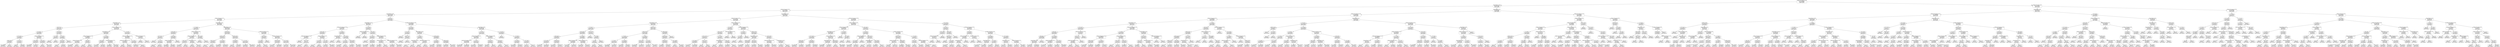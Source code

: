 digraph Tree {
node [shape=box, style="rounded", color="black", fontname=helvetica] ;
edge [fontname=helvetica] ;
0 [label="median_home_value_sq <= 0.6\nmse = 17688254.2\nsamples = 3507\nvalue = 42144.8"] ;
1 [label="log_population <= 0.5\nmse = 9119124.8\nsamples = 2956\nvalue = 43381.8"] ;
0 -> 1 [labeldistance=2.5, labelangle=45, headlabel="True"] ;
2 [label="median_home_value <= -0.3\nmse = 7220013.7\nsamples = 2104\nvalue = 42571.1"] ;
1 -> 2 ;
3 [label="log_population <= -0.5\nmse = 6119638.8\nsamples = 1168\nvalue = 43541.7"] ;
2 -> 3 ;
4 [label="median_income_sqrt <= -1.1\nmse = 5322959.4\nsamples = 561\nvalue = 42680.8"] ;
3 -> 4 ;
5 [label="log_population <= -1.3\nmse = 5142020.9\nsamples = 197\nvalue = 43909.7"] ;
4 -> 5 ;
6 [label="age <= 1.3\nmse = 6172288.0\nsamples = 41\nvalue = 42222.8"] ;
5 -> 6 ;
7 [label="crim <= 1.1\nmse = 5393899.1\nsamples = 35\nvalue = 42785.4"] ;
6 -> 7 ;
8 [label="crim <= -0.1\nmse = 2535620.8\nsamples = 8\nvalue = 44850.7"] ;
7 -> 8 ;
9 [label="ptratio <= 0.3\nmse = 240564.2\nsamples = 3\nvalue = 43367.1"] ;
8 -> 9 ;
10 [label="mse = 93808.0\nsamples = 2\nvalue = 43128.9"] ;
9 -> 10 ;
11 [label="mse = 0.0\nsamples = 1\nvalue = 44081.6"] ;
9 -> 11 ;
12 [label="tax <= 1.7\nmse = 1201955.9\nsamples = 5\nvalue = 46037.6"] ;
8 -> 12 ;
13 [label="mse = 0.0\nsamples = 1\nvalue = 48191.2"] ;
12 -> 13 ;
14 [label="mse = 53061.3\nsamples = 4\nvalue = 45499.2"] ;
12 -> 14 ;
15 [label="median_income_sqrt <= -1.4\nmse = 4912560.1\nsamples = 27\nvalue = 42353.2"] ;
7 -> 15 ;
16 [label="indus <= 1.3\nmse = 1957829.5\nsamples = 12\nvalue = 40977.8"] ;
15 -> 16 ;
17 [label="mse = 936099.5\nsamples = 10\nvalue = 41323.2"] ;
16 -> 17 ;
18 [label="mse = 1007423.7\nsamples = 2\nvalue = 38041.7"] ;
16 -> 18 ;
19 [label="crim <= 1.3\nmse = 4568560.8\nsamples = 15\nvalue = 43442.0"] ;
15 -> 19 ;
20 [label="mse = 0.0\nsamples = 1\nvalue = 36816.5"] ;
19 -> 20 ;
21 [label="mse = 2775595.7\nsamples = 14\nvalue = 43730.1"] ;
19 -> 21 ;
22 [label="indus <= 1.2\nmse = 2229903.8\nsamples = 6\nvalue = 39784.8"] ;
6 -> 22 ;
23 [label="rm <= -1.6\nmse = 25296.9\nsamples = 2\nvalue = 37742.7"] ;
22 -> 23 ;
24 [label="mse = 0.0\nsamples = 1\nvalue = 37583.6"] ;
23 -> 24 ;
25 [label="mse = 0.0\nsamples = 1\nvalue = 37901.7"] ;
23 -> 25 ;
26 [label="rm <= -0.1\nmse = 204332.8\nsamples = 4\nvalue = 40805.9"] ;
22 -> 26 ;
27 [label="indus <= 1.3\nmse = 75366.9\nsamples = 3\nvalue = 40584.0"] ;
26 -> 27 ;
28 [label="mse = 0.0\nsamples = 1\nvalue = 39977.6"] ;
27 -> 28 ;
29 [label="mse = 2180.5\nsamples = 2\nvalue = 40705.3"] ;
27 -> 29 ;
30 [label="mse = -0.0\nsamples = 1\nvalue = 41471.8"] ;
26 -> 30 ;
31 [label="median_income_sqrt <= -1.3\nmse = 3869136.8\nsamples = 156\nvalue = 44371.0"] ;
5 -> 31 ;
32 [label="log_population <= -1.2\nmse = 3610544.2\nsamples = 102\nvalue = 44821.1"] ;
31 -> 32 ;
33 [label="median_income_sqrt <= -1.5\nmse = 3890027.8\nsamples = 6\nvalue = 46897.4"] ;
32 -> 33 ;
34 [label="median_income_sqrt <= -1.5\nmse = 1301855.4\nsamples = 4\nvalue = 47906.5"] ;
33 -> 34 ;
35 [label="mse = 235198.5\nsamples = 3\nvalue = 47294.0"] ;
34 -> 35 ;
36 [label="mse = 0.0\nsamples = 1\nvalue = 49744.0"] ;
34 -> 36 ;
37 [label="age <= 0.6\nmse = 834847.3\nsamples = 2\nvalue = 44206.4"] ;
33 -> 37 ;
38 [label="mse = 0.0\nsamples = 1\nvalue = 44852.5"] ;
37 -> 38 ;
39 [label="mse = 0.0\nsamples = 1\nvalue = 42914.2"] ;
37 -> 39 ;
40 [label="rm <= -2.1\nmse = 3242900.2\nsamples = 96\nvalue = 44665.7"] ;
32 -> 40 ;
41 [label="indus <= 2.1\nmse = 1958231.7\nsamples = 5\nvalue = 42721.9"] ;
40 -> 41 ;
42 [label="mse = 720699.2\nsamples = 3\nvalue = 41967.5"] ;
41 -> 42 ;
43 [label="mse = 71936.6\nsamples = 2\nvalue = 44608.0"] ;
41 -> 43 ;
44 [label="median_income_sqrt <= -2.4\nmse = 3108759.5\nsamples = 91\nvalue = 44762.9"] ;
40 -> 44 ;
45 [label="mse = 592692.1\nsamples = 2\nvalue = 47258.9"] ;
44 -> 45 ;
46 [label="mse = 2994135.7\nsamples = 89\nvalue = 44689.5"] ;
44 -> 46 ;
47 [label="rm <= 0.9\nmse = 3110135.2\nsamples = 54\nvalue = 43435.4"] ;
31 -> 47 ;
48 [label="median_home_value_sq <= -1.0\nmse = 2686957.7\nsamples = 52\nvalue = 43607.9"] ;
47 -> 48 ;
49 [label="median_home_value_sq <= -1.0\nmse = 1165011.9\nsamples = 3\nvalue = 47099.0"] ;
48 -> 49 ;
50 [label="mse = 0.0\nsamples = 1\nvalue = 48607.4"] ;
49 -> 50 ;
51 [label="mse = 41117.7\nsamples = 2\nvalue = 46344.9"] ;
49 -> 51 ;
52 [label="rm <= 0.7\nmse = 2200159.4\nsamples = 49\nvalue = 43456.1"] ;
48 -> 52 ;
53 [label="mse = 2003771.4\nsamples = 48\nvalue = 43543.2"] ;
52 -> 53 ;
54 [label="mse = -0.0\nsamples = 1\nvalue = 40536.4"] ;
52 -> 54 ;
55 [label="median_income_sqrt <= -1.1\nmse = 552569.2\nsamples = 2\nvalue = 40330.7"] ;
47 -> 55 ;
56 [label="mse = 0.0\nsamples = 1\nvalue = 39587.3"] ;
55 -> 56 ;
57 [label="mse = -0.0\nsamples = 1\nvalue = 41074.0"] ;
55 -> 57 ;
58 [label="log_population <= -1.6\nmse = 4258925.0\nsamples = 364\nvalue = 42056.9"] ;
4 -> 58 ;
59 [label="zn <= -0.6\nmse = 4599669.3\nsamples = 28\nvalue = 40112.1"] ;
58 -> 59 ;
60 [label="age <= -0.3\nmse = 3226199.0\nsamples = 17\nvalue = 39228.3"] ;
59 -> 60 ;
61 [label="tax <= -1.2\nmse = 767591.2\nsamples = 4\nvalue = 37250.2"] ;
60 -> 61 ;
62 [label="mse = 0.0\nsamples = 1\nvalue = 38628.6"] ;
61 -> 62 ;
63 [label="rm <= -1.3\nmse = 10716.8\nsamples = 3\nvalue = 36698.9"] ;
61 -> 63 ;
64 [label="mse = 0.0\nsamples = 1\nvalue = 36825.2"] ;
63 -> 64 ;
65 [label="mse = 121.5\nsamples = 2\nvalue = 36614.6"] ;
63 -> 65 ;
66 [label="age <= 1.5\nmse = 2159280.1\nsamples = 13\nvalue = 39957.1"] ;
60 -> 66 ;
67 [label="median_income_sqrt <= 0.2\nmse = 1270819.8\nsamples = 12\nvalue = 40187.5"] ;
66 -> 67 ;
68 [label="mse = 580541.1\nsamples = 10\nvalue = 39880.9"] ;
67 -> 68 ;
69 [label="mse = 26846.8\nsamples = 2\nvalue = 42639.9"] ;
67 -> 69 ;
70 [label="mse = 0.0\nsamples = 1\nvalue = 35810.3"] ;
66 -> 70 ;
71 [label="median_income_sqrt <= 0.3\nmse = 3280188.1\nsamples = 11\nvalue = 41643.9"] ;
59 -> 71 ;
72 [label="median_income_sqrt <= 0.1\nmse = 2798766.2\nsamples = 9\nvalue = 41281.6"] ;
71 -> 72 ;
73 [label="age <= 1.1\nmse = 1442785.9\nsamples = 6\nvalue = 42373.8"] ;
72 -> 73 ;
74 [label="mse = 443913.1\nsamples = 5\nvalue = 42761.9"] ;
73 -> 74 ;
75 [label="mse = -0.0\nsamples = 1\nvalue = 39657.1"] ;
73 -> 75 ;
76 [label="log_population <= -2.0\nmse = 5875.0\nsamples = 3\nvalue = 39534.1"] ;
72 -> 76 ;
77 [label="mse = 0.0\nsamples = 1\nvalue = 39448.7"] ;
76 -> 77 ;
78 [label="mse = 1700.2\nsamples = 2\nvalue = 39591.0"] ;
76 -> 78 ;
79 [label="indus <= -0.8\nmse = 10864.9\nsamples = 2\nvalue = 43998.8"] ;
71 -> 79 ;
80 [label="mse = 0.0\nsamples = 1\nvalue = 43894.5"] ;
79 -> 80 ;
81 [label="mse = 0.0\nsamples = 1\nvalue = 44103.0"] ;
79 -> 81 ;
82 [label="log_population <= -1.0\nmse = 3927982.9\nsamples = 336\nvalue = 42203.0"] ;
58 -> 82 ;
83 [label="ptratio <= 0.2\nmse = 4304434.4\nsamples = 149\nvalue = 41845.9"] ;
82 -> 83 ;
84 [label="ptratio <= -2.1\nmse = 3044431.4\nsamples = 44\nvalue = 41114.9"] ;
83 -> 84 ;
85 [label="indus <= -1.0\nmse = 302394.9\nsamples = 2\nvalue = 44259.8"] ;
84 -> 85 ;
86 [label="mse = 0.0\nsamples = 1\nvalue = 43942.3"] ;
85 -> 86 ;
87 [label="mse = -0.0\nsamples = 1\nvalue = 45212.3"] ;
85 -> 87 ;
88 [label="crim <= -0.4\nmse = 2603660.7\nsamples = 42\nvalue = 40935.2"] ;
84 -> 88 ;
89 [label="mse = 1652152.0\nsamples = 19\nvalue = 41877.5"] ;
88 -> 89 ;
90 [label="mse = 2331192.8\nsamples = 23\nvalue = 40378.4"] ;
88 -> 90 ;
91 [label="ptratio <= 0.3\nmse = 4515762.1\nsamples = 105\nvalue = 42155.0"] ;
83 -> 91 ;
92 [label="indus <= 0.5\nmse = 2853138.1\nsamples = 5\nvalue = 44295.3"] ;
91 -> 92 ;
93 [label="mse = 11.0\nsamples = 2\nvalue = 41666.1"] ;
92 -> 93 ;
94 [label="mse = 731866.7\nsamples = 3\nvalue = 45171.7"] ;
92 -> 94 ;
95 [label="rm <= -0.1\nmse = 4276076.0\nsamples = 100\nvalue = 41997.4"] ;
91 -> 95 ;
96 [label="mse = 4685809.2\nsamples = 75\nvalue = 41696.4"] ;
95 -> 96 ;
97 [label="mse = 2557571.6\nsamples = 25\nvalue = 42718.4"] ;
95 -> 97 ;
98 [label="median_home_value <= -1.1\nmse = 3415840.4\nsamples = 187\nvalue = 42502.3"] ;
82 -> 98 ;
99 [label="age <= 1.3\nmse = 1312386.8\nsamples = 6\nvalue = 45170.6"] ;
98 -> 99 ;
100 [label="rm <= -0.3\nmse = 454436.4\nsamples = 5\nvalue = 45532.1"] ;
99 -> 100 ;
101 [label="mse = 812.1\nsamples = 3\nvalue = 46310.1"] ;
100 -> 101 ;
102 [label="mse = 281.6\nsamples = 2\nvalue = 44948.6"] ;
100 -> 102 ;
103 [label="mse = 0.0\nsamples = 1\nvalue = 42640.1"] ;
99 -> 103 ;
104 [label="median_income_sqrt <= -0.7\nmse = 3271527.9\nsamples = 181\nvalue = 42428.5"] ;
98 -> 104 ;
105 [label="ptratio <= -0.8\nmse = 2376230.8\nsamples = 55\nvalue = 42963.6"] ;
104 -> 105 ;
106 [label="mse = 1271615.7\nsamples = 5\nvalue = 40741.9"] ;
105 -> 106 ;
107 [label="mse = 1931344.2\nsamples = 50\nvalue = 43191.5"] ;
105 -> 107 ;
108 [label="crim <= -0.4\nmse = 3478108.3\nsamples = 126\nvalue = 42201.8"] ;
104 -> 108 ;
109 [label="mse = 2375334.3\nsamples = 22\nvalue = 43255.5"] ;
108 -> 109 ;
110 [label="mse = 3434783.6\nsamples = 104\nvalue = 41997.2"] ;
108 -> 110 ;
111 [label="age <= 0.3\nmse = 5554479.7\nsamples = 607\nvalue = 44326.4"] ;
3 -> 111 ;
112 [label="log_population <= -0.1\nmse = 4290112.1\nsamples = 117\nvalue = 42827.7"] ;
111 -> 112 ;
113 [label="median_home_value_sq <= -0.5\nmse = 3973084.8\nsamples = 42\nvalue = 41922.3"] ;
112 -> 113 ;
114 [label="age <= -1.0\nmse = 3213095.1\nsamples = 12\nvalue = 43567.8"] ;
113 -> 114 ;
115 [label="median_home_value_sq <= -0.5\nmse = 448047.8\nsamples = 3\nvalue = 41406.1"] ;
114 -> 115 ;
116 [label="mse = 0.0\nsamples = 1\nvalue = 40067.5"] ;
115 -> 116 ;
117 [label="indus <= -0.8\nmse = 116.6\nsamples = 2\nvalue = 41740.8"] ;
115 -> 117 ;
118 [label="mse = 0.0\nsamples = 1\nvalue = 41722.1"] ;
117 -> 118 ;
119 [label="mse = 0.0\nsamples = 1\nvalue = 41747.0"] ;
117 -> 119 ;
120 [label="median_home_value <= -0.7\nmse = 1607021.4\nsamples = 9\nvalue = 44468.4"] ;
114 -> 120 ;
121 [label="zn <= 1.0\nmse = 527199.4\nsamples = 2\nvalue = 46554.2"] ;
120 -> 121 ;
122 [label="mse = 0.0\nsamples = 1\nvalue = 45828.1"] ;
121 -> 122 ;
123 [label="mse = 0.0\nsamples = 1\nvalue = 47280.3"] ;
121 -> 123 ;
124 [label="rm <= -0.6\nmse = 778903.6\nsamples = 7\nvalue = 44051.3"] ;
120 -> 124 ;
125 [label="mse = 298092.5\nsamples = 4\nvalue = 44649.1"] ;
124 -> 125 ;
126 [label="mse = 160075.3\nsamples = 3\nvalue = 43154.6"] ;
124 -> 126 ;
127 [label="zn <= -0.7\nmse = 2883619.4\nsamples = 30\nvalue = 41314.2"] ;
113 -> 127 ;
128 [label="log_population <= -0.2\nmse = 30065.6\nsamples = 2\nvalue = 38159.9"] ;
127 -> 128 ;
129 [label="mse = 0.0\nsamples = 1\nvalue = 37947.6"] ;
128 -> 129 ;
130 [label="mse = 0.0\nsamples = 1\nvalue = 38301.5"] ;
128 -> 130 ;
131 [label="crim <= -0.5\nmse = 1870252.8\nsamples = 28\nvalue = 41698.9"] ;
127 -> 131 ;
132 [label="zn <= 2.6\nmse = 2373631.4\nsamples = 6\nvalue = 43059.9"] ;
131 -> 132 ;
133 [label="mse = 978020.1\nsamples = 5\nvalue = 43565.8"] ;
132 -> 133 ;
134 [label="mse = -0.0\nsamples = 1\nvalue = 40024.8"] ;
132 -> 134 ;
135 [label="indus <= -0.5\nmse = 1306754.7\nsamples = 22\nvalue = 41418.7"] ;
131 -> 135 ;
136 [label="mse = 213634.5\nsamples = 7\nvalue = 40622.7"] ;
135 -> 136 ;
137 [label="mse = 1368865.3\nsamples = 15\nvalue = 41852.9"] ;
135 -> 137 ;
138 [label="crim <= -0.5\nmse = 3817641.4\nsamples = 75\nvalue = 43291.4"] ;
112 -> 138 ;
139 [label="median_home_value <= -0.3\nmse = 6093863.0\nsamples = 2\nvalue = 39309.9"] ;
138 -> 139 ;
140 [label="mse = 0.0\nsamples = 1\nvalue = 43585.6"] ;
139 -> 140 ;
141 [label="mse = -0.0\nsamples = 1\nvalue = 37884.7"] ;
139 -> 141 ;
142 [label="tax <= -0.2\nmse = 3190371.2\nsamples = 73\nvalue = 43425.2"] ;
138 -> 142 ;
143 [label="tax <= -1.2\nmse = 1648772.0\nsamples = 31\nvalue = 44031.7"] ;
142 -> 143 ;
144 [label="mse = 0.0\nsamples = 1\nvalue = 41093.2"] ;
143 -> 144 ;
145 [label="ptratio <= 0.6\nmse = 1328731.5\nsamples = 30\nvalue = 44159.4"] ;
143 -> 145 ;
146 [label="mse = 1103692.4\nsamples = 22\nvalue = 43837.9"] ;
145 -> 146 ;
147 [label="mse = 1066601.0\nsamples = 8\nvalue = 44894.4"] ;
145 -> 147 ;
148 [label="median_income_sqrt <= -0.8\nmse = 3815871.1\nsamples = 42\nvalue = 43015.2"] ;
142 -> 148 ;
149 [label="median_home_value <= -0.4\nmse = 904671.9\nsamples = 3\nvalue = 40314.9"] ;
148 -> 149 ;
150 [label="mse = 359981.8\nsamples = 2\nvalue = 39637.3"] ;
149 -> 150 ;
151 [label="mse = 0.0\nsamples = 1\nvalue = 41331.3"] ;
149 -> 151 ;
152 [label="median_home_value_sq <= -0.5\nmse = 3442157.1\nsamples = 39\nvalue = 43219.8"] ;
148 -> 152 ;
153 [label="mse = 2926012.6\nsamples = 8\nvalue = 44606.7"] ;
152 -> 153 ;
154 [label="mse = 2794919.0\nsamples = 31\nvalue = 42776.0"] ;
152 -> 154 ;
155 [label="median_home_value_sq <= -0.9\nmse = 5195754.2\nsamples = 490\nvalue = 44681.5"] ;
111 -> 155 ;
156 [label="tax <= 1.3\nmse = 6701090.2\nsamples = 56\nvalue = 46206.7"] ;
155 -> 156 ;
157 [label="tax <= 1.1\nmse = 261920.8\nsamples = 3\nvalue = 50650.1"] ;
156 -> 157 ;
158 [label="mse = -0.0\nsamples = 1\nvalue = 49946.8"] ;
157 -> 158 ;
159 [label="ptratio <= 1.3\nmse = 71375.2\nsamples = 2\nvalue = 50951.5"] ;
157 -> 159 ;
160 [label="mse = 0.0\nsamples = 1\nvalue = 50643.0"] ;
159 -> 160 ;
161 [label="mse = -0.0\nsamples = 1\nvalue = 51182.8"] ;
159 -> 161 ;
162 [label="log_population <= -0.5\nmse = 4934240.6\nsamples = 53\nvalue = 45701.7"] ;
156 -> 162 ;
163 [label="rm <= -0.7\nmse = 1886143.9\nsamples = 4\nvalue = 42760.9"] ;
162 -> 163 ;
164 [label="log_population <= -0.5\nmse = 266813.6\nsamples = 2\nvalue = 41626.3"] ;
163 -> 164 ;
165 [label="mse = 0.0\nsamples = 1\nvalue = 41109.8"] ;
164 -> 165 ;
166 [label="mse = -0.0\nsamples = 1\nvalue = 42142.8"] ;
164 -> 166 ;
167 [label="median_home_value_sq <= -1.0\nmse = 40223.9\nsamples = 2\nvalue = 44273.7"] ;
163 -> 167 ;
168 [label="mse = 0.0\nsamples = 1\nvalue = 43990.1"] ;
167 -> 168 ;
169 [label="mse = -0.0\nsamples = 1\nvalue = 44415.5"] ;
167 -> 169 ;
170 [label="ptratio <= 0.8\nmse = 4385674.8\nsamples = 49\nvalue = 45955.9"] ;
162 -> 170 ;
171 [label="tax <= 1.9\nmse = 4005526.1\nsamples = 21\nvalue = 44894.2"] ;
170 -> 171 ;
172 [label="mse = 2242593.9\nsamples = 11\nvalue = 46260.4"] ;
171 -> 172 ;
173 [label="mse = 1788432.1\nsamples = 10\nvalue = 43442.6"] ;
171 -> 173 ;
174 [label="ptratio <= 1.0\nmse = 3339292.8\nsamples = 28\nvalue = 46685.8"] ;
170 -> 174 ;
175 [label="mse = 3576000.2\nsamples = 15\nvalue = 47587.0"] ;
174 -> 175 ;
176 [label="mse = 1478346.7\nsamples = 13\nvalue = 45784.6"] ;
174 -> 176 ;
177 [label="log_population <= 0.4\nmse = 4601873.1\nsamples = 434\nvalue = 44463.9"] ;
155 -> 177 ;
178 [label="tax <= 2.4\nmse = 4279678.7\nsamples = 407\nvalue = 44336.5"] ;
177 -> 178 ;
179 [label="median_income_sqrt <= -0.7\nmse = 4148101.5\nsamples = 402\nvalue = 44391.5"] ;
178 -> 179 ;
180 [label="median_home_value_sq <= -0.7\nmse = 4194001.9\nsamples = 230\nvalue = 44776.9"] ;
179 -> 180 ;
181 [label="mse = 3631239.9\nsamples = 132\nvalue = 45077.1"] ;
180 -> 181 ;
182 [label="mse = 4687225.0\nsamples = 98\nvalue = 44345.6"] ;
180 -> 182 ;
183 [label="rm <= 0.7\nmse = 3607169.7\nsamples = 172\nvalue = 43866.3"] ;
179 -> 183 ;
184 [label="mse = 3436701.1\nsamples = 167\nvalue = 43783.3"] ;
183 -> 184 ;
185 [label="mse = 2562540.6\nsamples = 5\nvalue = 46272.2"] ;
183 -> 185 ;
186 [label="median_income_sqrt <= -0.9\nmse = 1555862.5\nsamples = 5\nvalue = 41146.0"] ;
178 -> 186 ;
187 [label="indus <= 1.2\nmse = 461791.8\nsamples = 3\nvalue = 40338.8"] ;
186 -> 187 ;
188 [label="mse = 37575.9\nsamples = 2\nvalue = 39764.2"] ;
187 -> 188 ;
189 [label="mse = -0.0\nsamples = 1\nvalue = 41105.0"] ;
187 -> 189 ;
190 [label="age <= 1.1\nmse = 335354.7\nsamples = 2\nvalue = 42558.4"] ;
186 -> 190 ;
191 [label="mse = 0.0\nsamples = 1\nvalue = 43561.5"] ;
190 -> 191 ;
192 [label="mse = -0.0\nsamples = 1\nvalue = 42224.1"] ;
190 -> 192 ;
193 [label="rm <= -1.4\nmse = 5092369.8\nsamples = 27\nvalue = 46639.9"] ;
177 -> 193 ;
194 [label="mse = 0.0\nsamples = 1\nvalue = 52265.9"] ;
193 -> 194 ;
195 [label="rm <= 0.8\nmse = 3519170.3\nsamples = 26\nvalue = 46327.4"] ;
193 -> 195 ;
196 [label="crim <= 0.7\nmse = 2357887.8\nsamples = 23\nvalue = 46664.7"] ;
195 -> 196 ;
197 [label="mse = 1979455.6\nsamples = 21\nvalue = 46841.5"] ;
196 -> 197 ;
198 [label="mse = 225615.5\nsamples = 2\nvalue = 43923.6"] ;
196 -> 198 ;
199 [label="crim <= 0.2\nmse = 1278658.0\nsamples = 3\nvalue = 42617.5"] ;
195 -> 199 ;
200 [label="mse = 12312.1\nsamples = 2\nvalue = 43414.5"] ;
199 -> 200 ;
201 [label="mse = -0.0\nsamples = 1\nvalue = 41023.5"] ;
199 -> 201 ;
202 [label="log_population <= -0.1\nmse = 5889070.8\nsamples = 936\nvalue = 41333.0"] ;
2 -> 202 ;
203 [label="median_home_value <= 0.3\nmse = 5146525.5\nsamples = 545\nvalue = 40586.4"] ;
202 -> 203 ;
204 [label="log_population <= -0.9\nmse = 4529425.7\nsamples = 379\nvalue = 41208.2"] ;
203 -> 204 ;
205 [label="rm <= 1.2\nmse = 4362913.1\nsamples = 138\nvalue = 40210.2"] ;
204 -> 205 ;
206 [label="indus <= -0.7\nmse = 3958853.2\nsamples = 133\nvalue = 40376.4"] ;
205 -> 206 ;
207 [label="age <= -0.3\nmse = 3055087.6\nsamples = 64\nvalue = 41021.8"] ;
206 -> 207 ;
208 [label="crim <= -0.5\nmse = 2322709.5\nsamples = 39\nvalue = 40427.6"] ;
207 -> 208 ;
209 [label="mse = 386245.9\nsamples = 11\nvalue = 41478.0"] ;
208 -> 209 ;
210 [label="mse = 2472155.4\nsamples = 28\nvalue = 39942.7"] ;
208 -> 210 ;
211 [label="ptratio <= 0.4\nmse = 2919444.3\nsamples = 25\nvalue = 41828.2"] ;
207 -> 211 ;
212 [label="mse = 2508722.6\nsamples = 23\nvalue = 41587.5"] ;
211 -> 212 ;
213 [label="mse = 1042737.1\nsamples = 2\nvalue = 44114.8"] ;
211 -> 213 ;
214 [label="crim <= -0.4\nmse = 4069627.7\nsamples = 69\nvalue = 39820.8"] ;
206 -> 214 ;
215 [label="median_income_sqrt <= 0.0\nmse = 4042600.1\nsamples = 19\nvalue = 38666.2"] ;
214 -> 215 ;
216 [label="mse = 2737066.3\nsamples = 8\nvalue = 40088.6"] ;
215 -> 216 ;
217 [label="mse = 2721067.2\nsamples = 11\nvalue = 37741.6"] ;
215 -> 217 ;
218 [label="median_income_sqrt <= 1.0\nmse = 3328052.8\nsamples = 50\nvalue = 40285.5"] ;
214 -> 218 ;
219 [label="mse = 2741125.1\nsamples = 48\nvalue = 40412.2"] ;
218 -> 219 ;
220 [label="mse = 471302.8\nsamples = 2\nvalue = 35216.8"] ;
218 -> 220 ;
221 [label="indus <= -0.9\nmse = 2294727.8\nsamples = 5\nvalue = 37246.9"] ;
205 -> 221 ;
222 [label="mse = 0.0\nsamples = 1\nvalue = 39855.8"] ;
221 -> 222 ;
223 [label="zn <= 0.5\nmse = 34538.3\nsamples = 4\nvalue = 36377.2"] ;
221 -> 223 ;
224 [label="zn <= 0.3\nmse = 8197.2\nsamples = 3\nvalue = 36466.9"] ;
223 -> 224 ;
225 [label="mse = 323.3\nsamples = 2\nvalue = 36389.4"] ;
224 -> 225 ;
226 [label="mse = 0.0\nsamples = 1\nvalue = 36570.3"] ;
224 -> 226 ;
227 [label="mse = 0.0\nsamples = 1\nvalue = 36063.3"] ;
223 -> 227 ;
228 [label="ptratio <= 1.0\nmse = 3714372.2\nsamples = 241\nvalue = 41786.5"] ;
204 -> 228 ;
229 [label="ptratio <= 0.2\nmse = 3371578.2\nsamples = 221\nvalue = 41588.2"] ;
228 -> 229 ;
230 [label="zn <= 0.7\nmse = 3320108.9\nsamples = 158\nvalue = 41851.5"] ;
229 -> 230 ;
231 [label="rm <= 0.4\nmse = 3095575.4\nsamples = 120\nvalue = 42128.3"] ;
230 -> 231 ;
232 [label="mse = 3166407.2\nsamples = 93\nvalue = 42399.6"] ;
231 -> 232 ;
233 [label="mse = 2259961.8\nsamples = 27\nvalue = 41442.4"] ;
231 -> 233 ;
234 [label="crim <= -0.4\nmse = 3084484.1\nsamples = 38\nvalue = 41030.1"] ;
230 -> 234 ;
235 [label="mse = 2837564.9\nsamples = 32\nvalue = 41445.3"] ;
234 -> 235 ;
236 [label="mse = 288204.7\nsamples = 6\nvalue = 39265.7"] ;
234 -> 236 ;
237 [label="zn <= 0.3\nmse = 2902228.9\nsamples = 63\nvalue = 40936.2"] ;
229 -> 237 ;
238 [label="indus <= -0.0\nmse = 2607017.7\nsamples = 49\nvalue = 40635.6"] ;
237 -> 238 ;
239 [label="mse = 2424379.4\nsamples = 29\nvalue = 40198.1"] ;
238 -> 239 ;
240 [label="mse = 2189275.8\nsamples = 20\nvalue = 41272.0"] ;
238 -> 240 ;
241 [label="rm <= -0.1\nmse = 2249966.1\nsamples = 14\nvalue = 42153.6"] ;
237 -> 241 ;
242 [label="mse = 1301439.0\nsamples = 7\nvalue = 43325.1"] ;
241 -> 242 ;
243 [label="mse = 984385.9\nsamples = 7\nvalue = 41195.1"] ;
241 -> 243 ;
244 [label="ptratio <= 2.2\nmse = 3259699.1\nsamples = 20\nvalue = 43571.4"] ;
228 -> 244 ;
245 [label="ptratio <= 1.6\nmse = 2382325.1\nsamples = 19\nvalue = 43274.1"] ;
244 -> 245 ;
246 [label="ptratio <= 1.1\nmse = 1665181.9\nsamples = 15\nvalue = 43753.5"] ;
245 -> 246 ;
247 [label="mse = 588635.6\nsamples = 8\nvalue = 42947.8"] ;
246 -> 247 ;
248 [label="mse = 1377895.7\nsamples = 7\nvalue = 44616.8"] ;
246 -> 248 ;
249 [label="tax <= -0.8\nmse = 455852.8\nsamples = 4\nvalue = 41287.8"] ;
245 -> 249 ;
250 [label="mse = 0.0\nsamples = 1\nvalue = 42281.4"] ;
249 -> 250 ;
251 [label="mse = 85381.9\nsamples = 3\nvalue = 40890.4"] ;
249 -> 251 ;
252 [label="mse = -0.0\nsamples = 1\nvalue = 47138.9"] ;
244 -> 252 ;
253 [label="median_income_sqrt <= 0.1\nmse = 3579033.8\nsamples = 166\nvalue = 39135.4"] ;
203 -> 253 ;
254 [label="tax <= 0.2\nmse = 2882613.5\nsamples = 31\nvalue = 40639.2"] ;
253 -> 254 ;
255 [label="indus <= -0.0\nmse = 2268172.7\nsamples = 29\nvalue = 40855.1"] ;
254 -> 255 ;
256 [label="indus <= -0.3\nmse = 2041174.5\nsamples = 22\nvalue = 41230.7"] ;
255 -> 256 ;
257 [label="crim <= -0.5\nmse = 1608001.5\nsamples = 20\nvalue = 40910.1"] ;
256 -> 257 ;
258 [label="mse = 619147.1\nsamples = 2\nvalue = 42793.7"] ;
257 -> 258 ;
259 [label="mse = 1279818.9\nsamples = 18\nvalue = 40700.8"] ;
257 -> 259 ;
260 [label="indus <= -0.2\nmse = 322615.6\nsamples = 2\nvalue = 43154.4"] ;
256 -> 260 ;
261 [label="mse = 0.0\nsamples = 1\nvalue = 42690.7"] ;
260 -> 261 ;
262 [label="mse = 0.0\nsamples = 1\nvalue = 43850.1"] ;
260 -> 262 ;
263 [label="rm <= -0.2\nmse = 1319204.7\nsamples = 7\nvalue = 39759.8"] ;
255 -> 263 ;
264 [label="log_population <= -1.2\nmse = 69339.8\nsamples = 3\nvalue = 40966.4"] ;
263 -> 264 ;
265 [label="mse = 0.0\nsamples = 1\nvalue = 41284.6"] ;
264 -> 265 ;
266 [label="mse = 3111.6\nsamples = 2\nvalue = 40754.4"] ;
264 -> 266 ;
267 [label="age <= 0.1\nmse = 429193.7\nsamples = 4\nvalue = 38898.0"] ;
263 -> 267 ;
268 [label="mse = 150994.6\nsamples = 3\nvalue = 39121.5"] ;
267 -> 268 ;
269 [label="mse = -0.0\nsamples = 1\nvalue = 37556.8"] ;
267 -> 269 ;
270 [label="median_home_value_sq <= 0.4\nmse = 338373.8\nsamples = 2\nvalue = 37256.9"] ;
254 -> 270 ;
271 [label="mse = 0.0\nsamples = 1\nvalue = 38079.6"] ;
270 -> 271 ;
272 [label="mse = -0.0\nsamples = 1\nvalue = 36845.6"] ;
270 -> 272 ;
273 [label="median_home_value_sq <= 0.1\nmse = 3089918.2\nsamples = 135\nvalue = 38784.1"] ;
253 -> 273 ;
274 [label="tax <= 0.3\nmse = 2353079.3\nsamples = 3\nvalue = 35326.6"] ;
273 -> 274 ;
275 [label="zn <= 0.8\nmse = 328166.8\nsamples = 2\nvalue = 34603.7"] ;
274 -> 275 ;
276 [label="mse = 0.0\nsamples = 1\nvalue = 35595.9"] ;
275 -> 276 ;
277 [label="mse = 0.0\nsamples = 1\nvalue = 34272.9"] ;
275 -> 277 ;
278 [label="mse = -0.0\nsamples = 1\nvalue = 38218.4"] ;
274 -> 278 ;
279 [label="ptratio <= -0.6\nmse = 2814722.9\nsamples = 132\nvalue = 38866.8"] ;
273 -> 279 ;
280 [label="log_population <= -0.5\nmse = 2557995.8\nsamples = 60\nvalue = 39229.1"] ;
279 -> 280 ;
281 [label="ptratio <= -0.6\nmse = 2675563.4\nsamples = 49\nvalue = 38935.2"] ;
280 -> 281 ;
282 [label="mse = 2388754.8\nsamples = 47\nvalue = 38812.5"] ;
281 -> 282 ;
283 [label="mse = 212947.7\nsamples = 2\nvalue = 41962.7"] ;
281 -> 283 ;
284 [label="age <= -1.1\nmse = 786482.6\nsamples = 11\nvalue = 40257.5"] ;
280 -> 284 ;
285 [label="mse = 137859.0\nsamples = 5\nvalue = 41298.2"] ;
284 -> 285 ;
286 [label="mse = 184756.1\nsamples = 6\nvalue = 39662.9"] ;
284 -> 286 ;
287 [label="age <= -0.6\nmse = 2821361.1\nsamples = 72\nvalue = 38540.7"] ;
279 -> 287 ;
288 [label="median_home_value_sq <= 0.3\nmse = 2578112.1\nsamples = 63\nvalue = 38349.5"] ;
287 -> 288 ;
289 [label="mse = 2589135.1\nsamples = 26\nvalue = 38951.0"] ;
288 -> 289 ;
290 [label="mse = 2051947.1\nsamples = 37\nvalue = 37870.6"] ;
288 -> 290 ;
291 [label="log_population <= -0.2\nmse = 2327990.9\nsamples = 9\nvalue = 39967.5"] ;
287 -> 291 ;
292 [label="mse = 1615071.8\nsamples = 8\nvalue = 40538.2"] ;
291 -> 292 ;
293 [label="mse = -0.0\nsamples = 1\nvalue = 38065.2"] ;
291 -> 293 ;
294 [label="median_home_value_sq <= 0.3\nmse = 4866450.1\nsamples = 391\nvalue = 42475.7"] ;
202 -> 294 ;
295 [label="median_income_sqrt <= 0.6\nmse = 4681971.0\nsamples = 340\nvalue = 42702.9"] ;
294 -> 295 ;
296 [label="median_income_sqrt <= 0.5\nmse = 4845379.4\nsamples = 276\nvalue = 42919.6"] ;
295 -> 296 ;
297 [label="log_population <= 0.1\nmse = 4695196.7\nsamples = 273\nvalue = 42861.6"] ;
296 -> 297 ;
298 [label="crim <= -0.5\nmse = 4174851.0\nsamples = 80\nvalue = 42238.8"] ;
297 -> 298 ;
299 [label="ptratio <= 0.2\nmse = 4309512.1\nsamples = 20\nvalue = 43535.4"] ;
298 -> 299 ;
300 [label="mse = 3199114.1\nsamples = 14\nvalue = 42728.1"] ;
299 -> 300 ;
301 [label="mse = 2110342.1\nsamples = 6\nvalue = 45329.4"] ;
299 -> 301 ;
302 [label="age <= 0.5\nmse = 3463914.0\nsamples = 60\nvalue = 41843.0"] ;
298 -> 302 ;
303 [label="mse = 2954447.6\nsamples = 50\nvalue = 41574.9"] ;
302 -> 303 ;
304 [label="mse = 3589316.8\nsamples = 10\nvalue = 43394.3"] ;
302 -> 304 ;
305 [label="median_home_value <= -0.2\nmse = 4675717.3\nsamples = 193\nvalue = 43143.5"] ;
297 -> 305 ;
306 [label="log_population <= 0.5\nmse = 5847889.5\nsamples = 25\nvalue = 44284.0"] ;
305 -> 306 ;
307 [label="mse = 5533406.7\nsamples = 20\nvalue = 44919.7"] ;
306 -> 307 ;
308 [label="mse = 1288086.6\nsamples = 5\nvalue = 42217.9"] ;
306 -> 308 ;
309 [label="ptratio <= -2.2\nmse = 4299279.3\nsamples = 168\nvalue = 42981.9"] ;
305 -> 309 ;
310 [label="mse = 0.0\nsamples = 1\nvalue = 40218.4"] ;
309 -> 310 ;
311 [label="mse = 4240518.5\nsamples = 167\nvalue = 43028.7"] ;
309 -> 311 ;
312 [label="crim <= -0.5\nmse = 2344864.1\nsamples = 3\nvalue = 46213.3"] ;
296 -> 312 ;
313 [label="mse = 0.0\nsamples = 1\nvalue = 47807.2"] ;
312 -> 313 ;
314 [label="tax <= -0.8\nmse = 768927.9\nsamples = 2\nvalue = 45017.8"] ;
312 -> 314 ;
315 [label="mse = 0.0\nsamples = 1\nvalue = 43499.0"] ;
314 -> 315 ;
316 [label="mse = -0.0\nsamples = 1\nvalue = 45524.1"] ;
314 -> 316 ;
317 [label="age <= -0.6\nmse = 2959025.3\nsamples = 64\nvalue = 41788.8"] ;
295 -> 317 ;
318 [label="crim <= -0.4\nmse = 2816354.3\nsamples = 35\nvalue = 42508.0"] ;
317 -> 318 ;
319 [label="median_income_sqrt <= 0.9\nmse = 1804349.8\nsamples = 21\nvalue = 41881.7"] ;
318 -> 319 ;
320 [label="crim <= -0.4\nmse = 1266359.4\nsamples = 20\nvalue = 42080.8"] ;
319 -> 320 ;
321 [label="mse = 1077298.6\nsamples = 17\nvalue = 42250.8"] ;
320 -> 321 ;
322 [label="mse = 244746.4\nsamples = 3\nvalue = 40494.5"] ;
320 -> 322 ;
323 [label="mse = 0.0\nsamples = 1\nvalue = 38794.9"] ;
319 -> 323 ;
324 [label="ptratio <= 0.1\nmse = 2709574.2\nsamples = 14\nvalue = 43595.7"] ;
318 -> 324 ;
325 [label="log_population <= 0.3\nmse = 980689.9\nsamples = 4\nvalue = 44961.0"] ;
324 -> 325 ;
326 [label="mse = 0.0\nsamples = 1\nvalue = 42600.7"] ;
325 -> 326 ;
327 [label="mse = 211248.3\nsamples = 3\nvalue = 45298.2"] ;
325 -> 327 ;
328 [label="age <= -0.6\nmse = 1625489.4\nsamples = 10\nvalue = 42602.8"] ;
324 -> 328 ;
329 [label="mse = 943833.2\nsamples = 9\nvalue = 42325.8"] ;
328 -> 329 ;
330 [label="mse = 0.0\nsamples = 1\nvalue = 45373.1"] ;
328 -> 330 ;
331 [label="median_income_sqrt <= 0.9\nmse = 1794051.4\nsamples = 29\nvalue = 40938.9"] ;
317 -> 331 ;
332 [label="ptratio <= 0.1\nmse = 1443755.4\nsamples = 22\nvalue = 40617.8"] ;
331 -> 332 ;
333 [label="median_income_sqrt <= 0.6\nmse = 798777.1\nsamples = 14\nvalue = 41179.3"] ;
332 -> 333 ;
334 [label="mse = 2308.8\nsamples = 2\nvalue = 39829.2"] ;
333 -> 334 ;
335 [label="mse = 537131.6\nsamples = 12\nvalue = 41436.5"] ;
333 -> 335 ;
336 [label="ptratio <= 0.3\nmse = 564199.7\nsamples = 8\nvalue = 39341.6"] ;
332 -> 336 ;
337 [label="mse = 460346.6\nsamples = 3\nvalue = 39885.8"] ;
336 -> 337 ;
338 [label="mse = 198144.9\nsamples = 5\nvalue = 38888.0"] ;
336 -> 338 ;
339 [label="rm <= -0.0\nmse = 818272.8\nsamples = 7\nvalue = 42383.9"] ;
331 -> 339 ;
340 [label="age <= -0.3\nmse = 185823.7\nsamples = 4\nvalue = 42875.4"] ;
339 -> 340 ;
341 [label="mse = 4743.1\nsamples = 2\nvalue = 42381.4"] ;
340 -> 341 ;
342 [label="mse = 35388.6\nsamples = 2\nvalue = 43204.8"] ;
340 -> 342 ;
343 [label="median_home_value_sq <= 0.2\nmse = 798606.2\nsamples = 3\nvalue = 41564.7"] ;
339 -> 343 ;
344 [label="mse = 64009.0\nsamples = 2\nvalue = 40949.9"] ;
343 -> 344 ;
345 [label="mse = -0.0\nsamples = 1\nvalue = 42794.3"] ;
343 -> 345 ;
346 [label="crim <= -0.5\nmse = 3401205.8\nsamples = 51\nvalue = 40937.9"] ;
294 -> 346 ;
347 [label="tax <= -1.1\nmse = 998244.9\nsamples = 10\nvalue = 39445.4"] ;
346 -> 347 ;
348 [label="indus <= -0.9\nmse = 1047581.2\nsamples = 3\nvalue = 40775.6"] ;
347 -> 348 ;
349 [label="median_home_value <= 0.7\nmse = 367702.8\nsamples = 2\nvalue = 41409.0"] ;
348 -> 349 ;
350 [label="mse = 0.0\nsamples = 1\nvalue = 40802.6"] ;
349 -> 350 ;
351 [label="mse = 0.0\nsamples = 1\nvalue = 42015.4"] ;
349 -> 351 ;
352 [label="mse = -0.0\nsamples = 1\nvalue = 39508.7"] ;
348 -> 352 ;
353 [label="age <= -0.6\nmse = 484353.1\nsamples = 7\nvalue = 39138.5"] ;
347 -> 353 ;
354 [label="ptratio <= -1.3\nmse = 230292.7\nsamples = 6\nvalue = 39367.9"] ;
353 -> 354 ;
355 [label="mse = 0.0\nsamples = 1\nvalue = 38660.4"] ;
354 -> 355 ;
356 [label="crim <= -0.5\nmse = 58520.6\nsamples = 5\nvalue = 39633.2"] ;
354 -> 356 ;
357 [label="mse = 9447.0\nsamples = 2\nvalue = 39466.9"] ;
356 -> 357 ;
358 [label="mse = 17271.9\nsamples = 3\nvalue = 39910.5"] ;
356 -> 358 ;
359 [label="mse = 0.0\nsamples = 1\nvalue = 37876.7"] ;
353 -> 359 ;
360 [label="median_home_value_sq <= 0.3\nmse = 3280110.1\nsamples = 41\nvalue = 41349.6"] ;
346 -> 360 ;
361 [label="age <= -0.5\nmse = 466910.8\nsamples = 5\nvalue = 39237.8"] ;
360 -> 361 ;
362 [label="median_income_sqrt <= 0.5\nmse = 25186.1\nsamples = 3\nvalue = 39684.2"] ;
361 -> 362 ;
363 [label="log_population <= 0.2\nmse = 6327.4\nsamples = 2\nvalue = 39766.7"] ;
362 -> 363 ;
364 [label="mse = 0.0\nsamples = 1\nvalue = 39879.2"] ;
363 -> 364 ;
365 [label="mse = -0.0\nsamples = 1\nvalue = 39710.5"] ;
363 -> 365 ;
366 [label="mse = 0.0\nsamples = 1\nvalue = 39436.6"] ;
362 -> 366 ;
367 [label="median_home_value <= 0.5\nmse = 154771.4\nsamples = 2\nvalue = 38345.0"] ;
361 -> 367 ;
368 [label="mse = 0.0\nsamples = 1\nvalue = 37951.6"] ;
367 -> 368 ;
369 [label="mse = 0.0\nsamples = 1\nvalue = 38738.4"] ;
367 -> 369 ;
370 [label="median_income_sqrt <= 0.8\nmse = 3030734.8\nsamples = 36\nvalue = 41593.3"] ;
360 -> 370 ;
371 [label="indus <= 0.1\nmse = 3005880.8\nsamples = 25\nvalue = 42045.6"] ;
370 -> 371 ;
372 [label="log_population <= 0.2\nmse = 2373186.4\nsamples = 21\nvalue = 42450.3"] ;
371 -> 372 ;
373 [label="mse = 1676038.5\nsamples = 6\nvalue = 41163.8"] ;
372 -> 373 ;
374 [label="mse = 1805982.2\nsamples = 15\nvalue = 42918.2"] ;
372 -> 374 ;
375 [label="rm <= 0.3\nmse = 1255613.4\nsamples = 4\nvalue = 40022.1"] ;
371 -> 375 ;
376 [label="mse = 432115.6\nsamples = 2\nvalue = 41513.0"] ;
375 -> 376 ;
377 [label="mse = 129.8\nsamples = 2\nvalue = 39276.6"] ;
375 -> 377 ;
378 [label="crim <= -0.5\nmse = 1590466.5\nsamples = 11\nvalue = 40575.5"] ;
370 -> 378 ;
379 [label="log_population <= 0.3\nmse = 567458.0\nsamples = 6\nvalue = 41241.5"] ;
378 -> 379 ;
380 [label="mse = 27103.3\nsamples = 3\nvalue = 40704.2"] ;
379 -> 380 ;
381 [label="mse = 295513.1\nsamples = 3\nvalue = 42047.4"] ;
379 -> 381 ;
382 [label="median_income_sqrt <= 1.0\nmse = 1324413.7\nsamples = 5\nvalue = 39465.6"] ;
378 -> 382 ;
383 [label="mse = 262196.5\nsamples = 3\nvalue = 38714.6"] ;
382 -> 383 ;
384 [label="mse = 64887.4\nsamples = 2\nvalue = 40967.6"] ;
382 -> 384 ;
385 [label="log_population <= 2.1\nmse = 8268454.2\nsamples = 852\nvalue = 45346.7"] ;
1 -> 385 ;
386 [label="median_home_value_sq <= -0.2\nmse = 6662481.7\nsamples = 744\nvalue = 44888.6"] ;
385 -> 386 ;
387 [label="median_income_sqrt <= -0.2\nmse = 5689090.8\nsamples = 457\nvalue = 45739.2"] ;
386 -> 387 ;
388 [label="log_population <= 1.0\nmse = 5357517.3\nsamples = 342\nvalue = 46111.7"] ;
387 -> 388 ;
389 [label="crim <= 1.9\nmse = 4441377.8\nsamples = 200\nvalue = 45448.0"] ;
388 -> 389 ;
390 [label="age <= 1.2\nmse = 4168167.1\nsamples = 196\nvalue = 45367.1"] ;
389 -> 390 ;
391 [label="age <= 1.2\nmse = 3998440.2\nsamples = 160\nvalue = 45139.8"] ;
390 -> 391 ;
392 [label="log_population <= 0.8\nmse = 3794829.6\nsamples = 159\nvalue = 45194.4"] ;
391 -> 392 ;
393 [label="mse = 3841287.1\nsamples = 94\nvalue = 44902.9"] ;
392 -> 393 ;
394 [label="mse = 3396764.1\nsamples = 65\nvalue = 45639.0"] ;
392 -> 394 ;
395 [label="mse = -0.0\nsamples = 1\nvalue = 40588.2"] ;
391 -> 395 ;
396 [label="crim <= -0.3\nmse = 3554548.3\nsamples = 36\nvalue = 46452.1"] ;
390 -> 396 ;
397 [label="median_income_sqrt <= -0.8\nmse = 2959738.9\nsamples = 4\nvalue = 48924.4"] ;
396 -> 397 ;
398 [label="mse = 792286.9\nsamples = 2\nvalue = 47174.8"] ;
397 -> 398 ;
399 [label="mse = 1003519.4\nsamples = 2\nvalue = 50090.8"] ;
397 -> 399 ;
400 [label="crim <= 0.4\nmse = 2913459.8\nsamples = 32\nvalue = 46194.5"] ;
396 -> 400 ;
401 [label="mse = 2482618.3\nsamples = 11\nvalue = 45065.6"] ;
400 -> 401 ;
402 [label="mse = 2266667.6\nsamples = 21\nvalue = 46707.7"] ;
400 -> 402 ;
403 [label="median_home_value_sq <= -0.9\nmse = 1011216.4\nsamples = 4\nvalue = 49574.7"] ;
389 -> 403 ;
404 [label="age <= 1.1\nmse = 127127.9\nsamples = 3\nvalue = 50255.3"] ;
403 -> 404 ;
405 [label="median_home_value_sq <= -1.0\nmse = 39081.3\nsamples = 2\nvalue = 50583.4"] ;
404 -> 405 ;
406 [label="mse = 0.0\nsamples = 1\nvalue = 50781.0"] ;
405 -> 406 ;
407 [label="mse = -0.0\nsamples = 1\nvalue = 50385.7"] ;
405 -> 407 ;
408 [label="mse = 0.0\nsamples = 1\nvalue = 49927.3"] ;
404 -> 408 ;
409 [label="mse = -0.0\nsamples = 1\nvalue = 48213.5"] ;
403 -> 409 ;
410 [label="median_home_value_sq <= -0.3\nmse = 5145988.2\nsamples = 142\nvalue = 47053.0"] ;
388 -> 410 ;
411 [label="rm <= 0.8\nmse = 5040100.9\nsamples = 126\nvalue = 47213.2"] ;
410 -> 411 ;
412 [label="median_income_sqrt <= -0.4\nmse = 5008549.3\nsamples = 117\nvalue = 47076.3"] ;
411 -> 412 ;
413 [label="ptratio <= 0.6\nmse = 4767485.2\nsamples = 99\nvalue = 47287.1"] ;
412 -> 413 ;
414 [label="mse = 4991500.9\nsamples = 30\nvalue = 48045.7"] ;
413 -> 414 ;
415 [label="mse = 4267361.4\nsamples = 69\nvalue = 46932.1"] ;
413 -> 415 ;
416 [label="rm <= 0.3\nmse = 4446738.6\nsamples = 18\nvalue = 45727.1"] ;
412 -> 416 ;
417 [label="mse = 2888188.4\nsamples = 13\nvalue = 46523.7"] ;
416 -> 417 ;
418 [label="mse = 1009223.0\nsamples = 5\nvalue = 43204.5"] ;
416 -> 418 ;
419 [label="median_home_value <= -0.9\nmse = 2344902.3\nsamples = 9\nvalue = 48902.3"] ;
411 -> 419 ;
420 [label="indus <= 1.2\nmse = 213724.2\nsamples = 3\nvalue = 47335.2"] ;
419 -> 420 ;
421 [label="mse = 0.0\nsamples = 1\nvalue = 48132.5"] ;
420 -> 421 ;
422 [label="mse = 2437.9\nsamples = 2\nvalue = 47069.5"] ;
420 -> 422 ;
423 [label="age <= 1.5\nmse = 1902154.0\nsamples = 6\nvalue = 49472.1"] ;
419 -> 423 ;
424 [label="mse = 699273.6\nsamples = 5\nvalue = 49116.3"] ;
423 -> 424 ;
425 [label="mse = 0.0\nsamples = 1\nvalue = 53030.9"] ;
423 -> 425 ;
426 [label="log_population <= 1.5\nmse = 3381616.3\nsamples = 16\nvalue = 45451.0"] ;
410 -> 426 ;
427 [label="indus <= -0.7\nmse = 1644403.1\nsamples = 14\nvalue = 44911.2"] ;
426 -> 427 ;
428 [label="tax <= -0.6\nmse = 491178.3\nsamples = 5\nvalue = 43847.3"] ;
427 -> 428 ;
429 [label="mse = 95691.2\nsamples = 4\nvalue = 43560.5"] ;
428 -> 429 ;
430 [label="mse = 0.0\nsamples = 1\nvalue = 45281.6"] ;
428 -> 430 ;
431 [label="median_home_value <= -0.1\nmse = 1319423.3\nsamples = 9\nvalue = 45491.4"] ;
427 -> 431 ;
432 [label="mse = 650621.4\nsamples = 6\nvalue = 46024.8"] ;
431 -> 432 ;
433 [label="mse = 320885.5\nsamples = 3\nvalue = 44069.0"] ;
431 -> 433 ;
434 [label="median_home_value_sq <= -0.2\nmse = 2218572.8\nsamples = 2\nvalue = 48509.7"] ;
426 -> 434 ;
435 [label="mse = 0.0\nsamples = 1\nvalue = 47456.5"] ;
434 -> 435 ;
436 [label="mse = -0.0\nsamples = 1\nvalue = 50616.2"] ;
434 -> 436 ;
437 [label="zn <= -0.6\nmse = 5096205.4\nsamples = 115\nvalue = 44668.1"] ;
387 -> 437 ;
438 [label="age <= 1.0\nmse = 4003123.4\nsamples = 48\nvalue = 43776.4"] ;
437 -> 438 ;
439 [label="ptratio <= 1.3\nmse = 3106982.1\nsamples = 43\nvalue = 43506.2"] ;
438 -> 439 ;
440 [label="ptratio <= -0.2\nmse = 2988982.9\nsamples = 39\nvalue = 43721.9"] ;
439 -> 440 ;
441 [label="ptratio <= -1.2\nmse = 3019935.9\nsamples = 3\nvalue = 41343.8"] ;
440 -> 441 ;
442 [label="mse = 0.0\nsamples = 1\nvalue = 44748.9"] ;
441 -> 442 ;
443 [label="mse = 151625.4\nsamples = 2\nvalue = 40492.6"] ;
441 -> 443 ;
444 [label="age <= 0.7\nmse = 2475856.6\nsamples = 36\nvalue = 43920.1"] ;
440 -> 444 ;
445 [label="mse = 2266549.6\nsamples = 33\nvalue = 44149.8"] ;
444 -> 445 ;
446 [label="mse = 637094.3\nsamples = 3\nvalue = 42181.1"] ;
444 -> 446 ;
447 [label="crim <= 0.5\nmse = 617369.7\nsamples = 4\nvalue = 41754.0"] ;
439 -> 447 ;
448 [label="log_population <= 1.2\nmse = 87380.2\nsamples = 3\nvalue = 42182.9"] ;
447 -> 448 ;
449 [label="mse = 1870.8\nsamples = 2\nvalue = 42313.9"] ;
448 -> 449 ;
450 [label="mse = 0.0\nsamples = 1\nvalue = 41527.8"] ;
448 -> 450 ;
451 [label="mse = -0.0\nsamples = 1\nvalue = 40467.3"] ;
447 -> 451 ;
452 [label="median_income_sqrt <= -0.1\nmse = 4647024.2\nsamples = 5\nvalue = 46594.3"] ;
438 -> 452 ;
453 [label="zn <= -0.7\nmse = 311012.6\nsamples = 2\nvalue = 43702.6"] ;
452 -> 453 ;
454 [label="mse = 0.0\nsamples = 1\nvalue = 43144.9"] ;
453 -> 454 ;
455 [label="mse = 0.0\nsamples = 1\nvalue = 44260.2"] ;
453 -> 455 ;
456 [label="indus <= 0.9\nmse = 1698663.1\nsamples = 3\nvalue = 47751.0"] ;
452 -> 456 ;
457 [label="mse = 0.0\nsamples = 1\nvalue = 49346.0"] ;
456 -> 457 ;
458 [label="indus <= 1.0\nmse = 4311.5\nsamples = 2\nvalue = 46687.6"] ;
456 -> 458 ;
459 [label="mse = 0.0\nsamples = 1\nvalue = 46641.2"] ;
458 -> 459 ;
460 [label="mse = -0.0\nsamples = 1\nvalue = 46780.5"] ;
458 -> 460 ;
461 [label="median_home_value_sq <= -0.6\nmse = 4861832.7\nsamples = 67\nvalue = 45347.4"] ;
437 -> 461 ;
462 [label="mse = 0.0\nsamples = 1\nvalue = 50243.9"] ;
461 -> 462 ;
463 [label="tax <= -1.0\nmse = 4278916.9\nsamples = 66\nvalue = 45203.4"] ;
461 -> 463 ;
464 [label="rm <= 0.1\nmse = 1935557.4\nsamples = 3\nvalue = 47977.7"] ;
463 -> 464 ;
465 [label="median_home_value <= -0.1\nmse = 485621.0\nsamples = 2\nvalue = 48774.8"] ;
464 -> 465 ;
466 [label="mse = 0.0\nsamples = 1\nvalue = 49343.8"] ;
465 -> 466 ;
467 [label="mse = 0.0\nsamples = 1\nvalue = 47921.4"] ;
465 -> 467 ;
468 [label="mse = 0.0\nsamples = 1\nvalue = 45984.8"] ;
464 -> 468 ;
469 [label="median_income_sqrt <= -0.2\nmse = 3842677.7\nsamples = 63\nvalue = 44999.0"] ;
463 -> 469 ;
470 [label="mse = 0.0\nsamples = 1\nvalue = 41310.7"] ;
469 -> 470 ;
471 [label="ptratio <= 0.8\nmse = 3626475.7\nsamples = 62\nvalue = 45078.3"] ;
469 -> 471 ;
472 [label="mse = 3670539.6\nsamples = 53\nvalue = 45278.3"] ;
471 -> 472 ;
473 [label="mse = 1236876.6\nsamples = 9\nvalue = 43728.4"] ;
471 -> 473 ;
474 [label="log_population <= 1.1\nmse = 5390670.0\nsamples = 287\nvalue = 43604.5"] ;
386 -> 474 ;
475 [label="rm <= -1.5\nmse = 4024439.4\nsamples = 154\nvalue = 42980.1"] ;
474 -> 475 ;
476 [label="ptratio <= -0.2\nmse = 2567059.9\nsamples = 3\nvalue = 38821.1"] ;
475 -> 476 ;
477 [label="mse = 0.0\nsamples = 1\nvalue = 42154.4"] ;
476 -> 477 ;
478 [label="crim <= -0.2\nmse = 413834.5\nsamples = 2\nvalue = 38154.4"] ;
476 -> 478 ;
479 [label="mse = 0.0\nsamples = 1\nvalue = 38942.3"] ;
478 -> 479 ;
480 [label="mse = -0.0\nsamples = 1\nvalue = 37629.1"] ;
478 -> 480 ;
481 [label="crim <= -0.5\nmse = 3640606.8\nsamples = 151\nvalue = 43078.3"] ;
475 -> 481 ;
482 [label="zn <= 2.1\nmse = 3014698.7\nsamples = 62\nvalue = 42414.8"] ;
481 -> 482 ;
483 [label="rm <= 0.9\nmse = 2727459.7\nsamples = 52\nvalue = 42185.3"] ;
482 -> 483 ;
484 [label="rm <= -0.1\nmse = 2890700.2\nsamples = 44\nvalue = 41891.6"] ;
483 -> 484 ;
485 [label="mse = 2806517.6\nsamples = 11\nvalue = 43118.9"] ;
484 -> 485 ;
486 [label="mse = 2476859.4\nsamples = 33\nvalue = 41605.3"] ;
484 -> 486 ;
487 [label="crim <= -0.5\nmse = 623291.9\nsamples = 8\nvalue = 43272.1"] ;
483 -> 487 ;
488 [label="mse = 353423.4\nsamples = 6\nvalue = 42701.2"] ;
487 -> 488 ;
489 [label="mse = 68084.1\nsamples = 2\nvalue = 43969.8"] ;
487 -> 489 ;
490 [label="median_home_value <= 0.2\nmse = 2417205.0\nsamples = 10\nvalue = 43852.7"] ;
482 -> 490 ;
491 [label="crim <= -0.5\nmse = 525979.3\nsamples = 5\nvalue = 44608.5"] ;
490 -> 491 ;
492 [label="mse = 25285.8\nsamples = 2\nvalue = 43329.2"] ;
491 -> 492 ;
493 [label="mse = 139718.9\nsamples = 3\nvalue = 44928.4"] ;
491 -> 493 ;
494 [label="log_population <= 0.6\nmse = 2772064.0\nsamples = 5\nvalue = 42341.1"] ;
490 -> 494 ;
495 [label="mse = 690627.5\nsamples = 2\nvalue = 40997.1"] ;
494 -> 495 ;
496 [label="mse = 2152875.3\nsamples = 3\nvalue = 43237.0"] ;
494 -> 496 ;
497 [label="median_income_sqrt <= 0.3\nmse = 3531317.6\nsamples = 89\nvalue = 43577.2"] ;
481 -> 497 ;
498 [label="tax <= -0.8\nmse = 3066299.6\nsamples = 61\nvalue = 43982.7"] ;
497 -> 498 ;
499 [label="age <= -0.5\nmse = 3251553.2\nsamples = 7\nvalue = 45462.8"] ;
498 -> 499 ;
500 [label="mse = 579248.4\nsamples = 4\nvalue = 43848.8"] ;
499 -> 500 ;
501 [label="mse = 713879.8\nsamples = 3\nvalue = 47076.8"] ;
499 -> 501 ;
502 [label="log_population <= 0.6\nmse = 2632847.6\nsamples = 54\nvalue = 43747.2"] ;
498 -> 502 ;
503 [label="mse = 4302820.9\nsamples = 11\nvalue = 42523.1"] ;
502 -> 503 ;
504 [label="mse = 1979816.7\nsamples = 43\nvalue = 43978.8"] ;
502 -> 504 ;
505 [label="age <= 0.5\nmse = 3319143.3\nsamples = 28\nvalue = 42615.3"] ;
497 -> 505 ;
506 [label="indus <= 0.8\nmse = 2529445.5\nsamples = 25\nvalue = 43144.0"] ;
505 -> 506 ;
507 [label="mse = 1760061.7\nsamples = 18\nvalue = 42560.1"] ;
506 -> 507 ;
508 [label="mse = 2278386.2\nsamples = 7\nvalue = 44132.0"] ;
506 -> 508 ;
509 [label="tax <= 0.2\nmse = 200880.0\nsamples = 3\nvalue = 40302.2"] ;
505 -> 509 ;
510 [label="mse = 0.0\nsamples = 1\nvalue = 39291.8"] ;
509 -> 510 ;
511 [label="mse = 62908.6\nsamples = 2\nvalue = 40446.6"] ;
509 -> 511 ;
512 [label="median_home_value_sq <= 0.1\nmse = 6001222.6\nsamples = 133\nvalue = 44359.6"] ;
474 -> 512 ;
513 [label="indus <= -0.9\nmse = 4612887.0\nsamples = 67\nvalue = 45423.6"] ;
512 -> 513 ;
514 [label="median_income_sqrt <= -0.1\nmse = 2545336.2\nsamples = 25\nvalue = 44523.7"] ;
513 -> 514 ;
515 [label="median_home_value_sq <= -0.1\nmse = 2484950.8\nsamples = 7\nvalue = 42820.6"] ;
514 -> 515 ;
516 [label="log_population <= 1.5\nmse = 72022.5\nsamples = 2\nvalue = 45433.6"] ;
515 -> 516 ;
517 [label="mse = 0.0\nsamples = 1\nvalue = 45701.9"] ;
516 -> 517 ;
518 [label="mse = -0.0\nsamples = 1\nvalue = 45165.2"] ;
516 -> 518 ;
519 [label="tax <= -0.8\nmse = 1166752.9\nsamples = 5\nvalue = 42239.9"] ;
515 -> 519 ;
520 [label="mse = 205952.6\nsamples = 2\nvalue = 40565.5"] ;
519 -> 520 ;
521 [label="mse = 411321.3\nsamples = 3\nvalue = 42718.3"] ;
519 -> 521 ;
522 [label="rm <= -0.0\nmse = 1113937.5\nsamples = 18\nvalue = 45148.2"] ;
514 -> 522 ;
523 [label="median_income_sqrt <= -0.0\nmse = 982075.6\nsamples = 7\nvalue = 44251.1"] ;
522 -> 523 ;
524 [label="mse = 0.0\nsamples = 1\nvalue = 46014.5"] ;
523 -> 524 ;
525 [label="mse = 432133.1\nsamples = 6\nvalue = 43898.4"] ;
523 -> 525 ;
526 [label="zn <= 1.5\nmse = 307557.4\nsamples = 11\nvalue = 45746.3"] ;
522 -> 526 ;
527 [label="mse = 120724.7\nsamples = 10\nvalue = 45853.0"] ;
526 -> 527 ;
528 [label="mse = 0.0\nsamples = 1\nvalue = 43932.4"] ;
526 -> 528 ;
529 [label="indus <= 0.9\nmse = 5076811.0\nsamples = 42\nvalue = 45966.2"] ;
513 -> 529 ;
530 [label="crim <= -0.4\nmse = 5324195.5\nsamples = 36\nvalue = 45677.1"] ;
529 -> 530 ;
531 [label="ptratio <= 0.4\nmse = 3342350.5\nsamples = 22\nvalue = 46376.8"] ;
530 -> 531 ;
532 [label="mse = 2085009.8\nsamples = 14\nvalue = 45425.1"] ;
531 -> 532 ;
533 [label="mse = 2502028.9\nsamples = 8\nvalue = 47496.6"] ;
531 -> 533 ;
534 [label="indus <= -0.5\nmse = 6409286.0\nsamples = 14\nvalue = 44382.7"] ;
530 -> 534 ;
535 [label="mse = 5783188.4\nsamples = 4\nvalue = 41996.5"] ;
534 -> 535 ;
536 [label="mse = 3191532.7\nsamples = 10\nvalue = 45405.3"] ;
534 -> 536 ;
537 [label="rm <= -0.3\nmse = 1118037.9\nsamples = 6\nvalue = 47464.2"] ;
529 -> 537 ;
538 [label="mse = 0.0\nsamples = 1\nvalue = 44353.5"] ;
537 -> 538 ;
539 [label="tax <= 0.8\nmse = 165487.7\nsamples = 5\nvalue = 47775.2"] ;
537 -> 539 ;
540 [label="mse = 72900.7\nsamples = 4\nvalue = 47669.9"] ;
539 -> 540 ;
541 [label="mse = 0.0\nsamples = 1\nvalue = 48723.3"] ;
539 -> 541 ;
542 [label="log_population <= 2.0\nmse = 5067505.2\nsamples = 66\nvalue = 43265.4"] ;
512 -> 542 ;
543 [label="median_income_sqrt <= 1.2\nmse = 4527068.0\nsamples = 65\nvalue = 43405.0"] ;
542 -> 543 ;
544 [label="zn <= 1.2\nmse = 3906129.6\nsamples = 58\nvalue = 43674.8"] ;
543 -> 544 ;
545 [label="log_population <= 2.0\nmse = 3447981.7\nsamples = 53\nvalue = 43493.4"] ;
544 -> 545 ;
546 [label="mse = 3144215.6\nsamples = 52\nvalue = 43398.0"] ;
545 -> 546 ;
547 [label="mse = -0.0\nsamples = 1\nvalue = 47452.8"] ;
545 -> 547 ;
548 [label="rm <= 0.3\nmse = 4222716.2\nsamples = 5\nvalue = 45876.4"] ;
544 -> 548 ;
549 [label="mse = 2257752.7\nsamples = 3\nvalue = 43997.5"] ;
548 -> 549 ;
550 [label="mse = 1062690.9\nsamples = 2\nvalue = 47285.7"] ;
548 -> 550 ;
551 [label="indus <= -1.1\nmse = 4021283.7\nsamples = 7\nvalue = 41148.8"] ;
543 -> 551 ;
552 [label="zn <= 1.0\nmse = 2351104.9\nsamples = 6\nvalue = 42079.8"] ;
551 -> 552 ;
553 [label="mse = 369627.5\nsamples = 4\nvalue = 43550.2"] ;
552 -> 553 ;
554 [label="mse = 8628.5\nsamples = 2\nvalue = 40609.4"] ;
552 -> 554 ;
555 [label="mse = 0.0\nsamples = 1\nvalue = 38666.1"] ;
551 -> 555 ;
556 [label="mse = 0.0\nsamples = 1\nvalue = 38474.4"] ;
542 -> 556 ;
557 [label="median_home_value_sq <= -0.2\nmse = 7981682.7\nsamples = 108\nvalue = 48485.3"] ;
385 -> 557 ;
558 [label="median_income_sqrt <= 0.5\nmse = 7630906.8\nsamples = 95\nvalue = 48876.8"] ;
557 -> 558 ;
559 [label="median_home_value <= -0.2\nmse = 7389020.7\nsamples = 88\nvalue = 49045.1"] ;
558 -> 559 ;
560 [label="median_income_sqrt <= 0.1\nmse = 7064663.4\nsamples = 53\nvalue = 49494.7"] ;
559 -> 560 ;
561 [label="rm <= 0.5\nmse = 5776811.4\nsamples = 29\nvalue = 48835.6"] ;
560 -> 561 ;
562 [label="ptratio <= -0.5\nmse = 5615674.9\nsamples = 23\nvalue = 49461.5"] ;
561 -> 562 ;
563 [label="rm <= -0.7\nmse = 2584926.6\nsamples = 6\nvalue = 48113.5"] ;
562 -> 563 ;
564 [label="mse = 0.0\nsamples = 1\nvalue = 43758.4"] ;
563 -> 564 ;
565 [label="mse = 530507.7\nsamples = 5\nvalue = 48597.4"] ;
563 -> 565 ;
566 [label="zn <= 0.3\nmse = 5817286.8\nsamples = 17\nvalue = 49943.0"] ;
562 -> 566 ;
567 [label="mse = 3918756.2\nsamples = 13\nvalue = 49282.5"] ;
566 -> 567 ;
568 [label="mse = 6278484.1\nsamples = 4\nvalue = 51924.4"] ;
566 -> 568 ;
569 [label="indus <= 1.1\nmse = 1755085.8\nsamples = 6\nvalue = 47006.0"] ;
561 -> 569 ;
570 [label="tax <= -0.6\nmse = 139391.5\nsamples = 5\nvalue = 46302.9"] ;
569 -> 570 ;
571 [label="mse = 0.0\nsamples = 1\nvalue = 47188.0"] ;
570 -> 571 ;
572 [label="mse = 58149.1\nsamples = 4\nvalue = 46204.5"] ;
570 -> 572 ;
573 [label="mse = -0.0\nsamples = 1\nvalue = 49349.7"] ;
569 -> 573 ;
574 [label="median_home_value <= -0.4\nmse = 7401733.4\nsamples = 24\nvalue = 50428.5"] ;
560 -> 574 ;
575 [label="mse = 0.0\nsamples = 1\nvalue = 58175.7"] ;
574 -> 575 ;
576 [label="age <= 0.1\nmse = 4098945.2\nsamples = 23\nvalue = 49972.8"] ;
574 -> 576 ;
577 [label="indus <= -0.4\nmse = 1901029.9\nsamples = 9\nvalue = 51490.1"] ;
576 -> 577 ;
578 [label="mse = 1506288.4\nsamples = 5\nvalue = 50582.4"] ;
577 -> 578 ;
579 [label="mse = 647948.5\nsamples = 4\nvalue = 52397.8"] ;
577 -> 579 ;
580 [label="tax <= -0.5\nmse = 2897691.8\nsamples = 14\nvalue = 48910.7"] ;
576 -> 580 ;
581 [label="mse = 2337459.8\nsamples = 13\nvalue = 49311.6"] ;
580 -> 581 ;
582 [label="mse = -0.0\nsamples = 1\nvalue = 46638.8"] ;
580 -> 582 ;
583 [label="median_home_value <= -0.2\nmse = 7027436.1\nsamples = 35\nvalue = 48292.8"] ;
559 -> 583 ;
584 [label="crim <= -0.3\nmse = 2130662.1\nsamples = 3\nvalue = 44514.2"] ;
583 -> 584 ;
585 [label="median_home_value_sq <= -0.3\nmse = 116.2\nsamples = 2\nvalue = 45546.3"] ;
584 -> 585 ;
586 [label="mse = 0.0\nsamples = 1\nvalue = 45557.1"] ;
585 -> 586 ;
587 [label="mse = 0.0\nsamples = 1\nvalue = 45535.6"] ;
585 -> 587 ;
588 [label="mse = 0.0\nsamples = 1\nvalue = 42450.0"] ;
584 -> 588 ;
589 [label="median_income_sqrt <= 0.4\nmse = 6399584.3\nsamples = 32\nvalue = 48524.1"] ;
583 -> 589 ;
590 [label="ptratio <= 0.6\nmse = 5522647.7\nsamples = 24\nvalue = 49118.6"] ;
589 -> 590 ;
591 [label="crim <= -0.4\nmse = 3967147.8\nsamples = 17\nvalue = 48441.0"] ;
590 -> 591 ;
592 [label="mse = 2490149.0\nsamples = 4\nvalue = 50575.1"] ;
591 -> 592 ;
593 [label="mse = 3032482.6\nsamples = 13\nvalue = 47955.9"] ;
591 -> 593 ;
594 [label="median_home_value <= -0.1\nmse = 5134615.2\nsamples = 7\nvalue = 50948.4"] ;
590 -> 594 ;
595 [label="mse = 826205.5\nsamples = 5\nvalue = 49601.9"] ;
594 -> 595 ;
596 [label="mse = 1087370.0\nsamples = 2\nvalue = 54090.0"] ;
594 -> 596 ;
597 [label="age <= 0.5\nmse = 4653297.0\nsamples = 8\nvalue = 46691.0"] ;
589 -> 597 ;
598 [label="median_home_value_sq <= -0.3\nmse = 470279.4\nsamples = 3\nvalue = 49157.6"] ;
597 -> 598 ;
599 [label="mse = 0.0\nsamples = 1\nvalue = 50338.4"] ;
598 -> 599 ;
600 [label="mse = 7397.3\nsamples = 2\nvalue = 48764.0"] ;
598 -> 600 ;
601 [label="tax <= -0.3\nmse = 2181731.5\nsamples = 5\nvalue = 45457.7"] ;
597 -> 601 ;
602 [label="mse = 21751.8\nsamples = 3\nvalue = 44401.1"] ;
601 -> 602 ;
603 [label="mse = 820045.0\nsamples = 2\nvalue = 47218.7"] ;
601 -> 603 ;
604 [label="indus <= -0.5\nmse = 4176916.2\nsamples = 7\nvalue = 46278.3"] ;
558 -> 604 ;
605 [label="mse = 0.0\nsamples = 1\nvalue = 49455.4"] ;
604 -> 605 ;
606 [label="crim <= -0.4\nmse = 1662134.2\nsamples = 6\nvalue = 45370.5"] ;
604 -> 606 ;
607 [label="mse = 0.0\nsamples = 1\nvalue = 42373.0"] ;
606 -> 607 ;
608 [label="tax <= -0.4\nmse = 192121.9\nsamples = 5\nvalue = 45870.1"] ;
606 -> 608 ;
609 [label="median_home_value_sq <= -0.3\nmse = 35215.0\nsamples = 2\nvalue = 45488.5"] ;
608 -> 609 ;
610 [label="mse = 0.0\nsamples = 1\nvalue = 45621.2"] ;
609 -> 610 ;
611 [label="mse = -0.0\nsamples = 1\nvalue = 45223.2"] ;
609 -> 611 ;
612 [label="indus <= -0.2\nmse = 57903.6\nsamples = 3\nvalue = 46251.6"] ;
608 -> 612 ;
613 [label="log_population <= 3.4\nmse = 16967.7\nsamples = 2\nvalue = 46099.0"] ;
612 -> 613 ;
614 [label="mse = 0.0\nsamples = 1\nvalue = 46229.2"] ;
613 -> 614 ;
615 [label="mse = 0.0\nsamples = 1\nvalue = 45968.7"] ;
613 -> 615 ;
616 [label="mse = 0.0\nsamples = 1\nvalue = 46556.9"] ;
612 -> 616 ;
617 [label="median_income_sqrt <= 0.2\nmse = 4138193.9\nsamples = 13\nvalue = 46256.5"] ;
557 -> 617 ;
618 [label="ptratio <= -1.0\nmse = 1403252.8\nsamples = 4\nvalue = 43947.5"] ;
617 -> 618 ;
619 [label="mse = -0.0\nsamples = 1\nvalue = 42631.6"] ;
618 -> 619 ;
620 [label="tax <= -1.0\nmse = 182804.2\nsamples = 3\nvalue = 44934.5"] ;
618 -> 620 ;
621 [label="mse = 0.0\nsamples = 1\nvalue = 44224.5"] ;
620 -> 621 ;
622 [label="rm <= 1.0\nmse = 19686.6\nsamples = 2\nvalue = 45171.2"] ;
620 -> 622 ;
623 [label="mse = 0.0\nsamples = 1\nvalue = 45369.6"] ;
622 -> 623 ;
624 [label="mse = 0.0\nsamples = 1\nvalue = 45072.0"] ;
622 -> 624 ;
625 [label="rm <= 0.7\nmse = 2458044.6\nsamples = 9\nvalue = 47107.2"] ;
617 -> 625 ;
626 [label="log_population <= 3.5\nmse = 561170.0\nsamples = 5\nvalue = 46367.8"] ;
625 -> 626 ;
627 [label="ptratio <= 0.1\nmse = 157003.9\nsamples = 3\nvalue = 45480.2"] ;
626 -> 627 ;
628 [label="mse = 0.0\nsamples = 1\nvalue = 45952.8"] ;
627 -> 628 ;
629 [label="ptratio <= 0.3\nmse = 13545.5\nsamples = 2\nvalue = 45165.2"] ;
627 -> 629 ;
630 [label="mse = 0.0\nsamples = 1\nvalue = 45082.9"] ;
629 -> 630 ;
631 [label="mse = 0.0\nsamples = 1\nvalue = 45329.8"] ;
629 -> 631 ;
632 [label="indus <= -0.8\nmse = 13711.2\nsamples = 2\nvalue = 46922.5"] ;
626 -> 632 ;
633 [label="mse = 0.0\nsamples = 1\nvalue = 47039.6"] ;
632 -> 633 ;
634 [label="mse = -0.0\nsamples = 1\nvalue = 46805.4"] ;
632 -> 634 ;
635 [label="median_income_sqrt <= 0.6\nmse = 2816964.5\nsamples = 4\nvalue = 48709.2"] ;
625 -> 635 ;
636 [label="ptratio <= 0.2\nmse = 869849.8\nsamples = 3\nvalue = 49356.0"] ;
635 -> 636 ;
637 [label="mse = 0.0\nsamples = 1\nvalue = 51219.4"] ;
636 -> 637 ;
638 [label="median_home_value_sq <= -0.1\nmse = 2259.1\nsamples = 2\nvalue = 48890.2"] ;
636 -> 638 ;
639 [label="mse = 0.0\nsamples = 1\nvalue = 48937.7"] ;
638 -> 639 ;
640 [label="mse = 0.0\nsamples = 1\nvalue = 48842.6"] ;
638 -> 640 ;
641 [label="mse = -0.0\nsamples = 1\nvalue = 45474.9"] ;
635 -> 641 ;
642 [label="median_home_value <= 2.0\nmse = 12789052.4\nsamples = 551\nvalue = 35694.9"] ;
0 -> 642 [labeldistance=2.5, labelangle=-45, headlabel="False"] ;
643 [label="log_population <= 0.6\nmse = 6199787.3\nsamples = 346\nvalue = 37702.6"] ;
642 -> 643 ;
644 [label="median_home_value_sq <= 1.1\nmse = 4686448.3\nsamples = 298\nvalue = 37232.0"] ;
643 -> 644 ;
645 [label="log_population <= -0.6\nmse = 4411962.0\nsamples = 159\nvalue = 38079.7"] ;
644 -> 645 ;
646 [label="ptratio <= -0.9\nmse = 2967405.5\nsamples = 54\nvalue = 36810.3"] ;
645 -> 646 ;
647 [label="tax <= -1.3\nmse = 2219834.2\nsamples = 21\nvalue = 35874.6"] ;
646 -> 647 ;
648 [label="mse = -0.0\nsamples = 1\nvalue = 38487.8"] ;
647 -> 648 ;
649 [label="median_home_value <= 0.9\nmse = 1709816.8\nsamples = 20\nvalue = 35621.7"] ;
647 -> 649 ;
650 [label="mse = 0.0\nsamples = 1\nvalue = 31293.0"] ;
649 -> 650 ;
651 [label="log_population <= -0.7\nmse = 1121402.0\nsamples = 19\nvalue = 35766.0"] ;
649 -> 651 ;
652 [label="tax <= -1.1\nmse = 922379.4\nsamples = 18\nvalue = 35586.1"] ;
651 -> 652 ;
653 [label="mse = 734143.3\nsamples = 6\nvalue = 36470.4"] ;
652 -> 653 ;
654 [label="mse = 618707.5\nsamples = 12\nvalue = 35276.5"] ;
652 -> 654 ;
655 [label="mse = -0.0\nsamples = 1\nvalue = 37385.0"] ;
651 -> 655 ;
656 [label="log_population <= -1.1\nmse = 2492910.6\nsamples = 33\nvalue = 37434.1"] ;
646 -> 656 ;
657 [label="age <= 0.1\nmse = 1150728.2\nsamples = 3\nvalue = 34560.8"] ;
656 -> 657 ;
658 [label="median_income_sqrt <= 0.3\nmse = 313824.0\nsamples = 2\nvalue = 33874.7"] ;
657 -> 658 ;
659 [label="mse = 0.0\nsamples = 1\nvalue = 34434.9"] ;
658 -> 659 ;
660 [label="mse = -0.0\nsamples = 1\nvalue = 33314.5"] ;
658 -> 660 ;
661 [label="mse = -0.0\nsamples = 1\nvalue = 35933.1"] ;
657 -> 661 ;
662 [label="median_income_sqrt <= 0.6\nmse = 2028568.0\nsamples = 30\nvalue = 37613.7"] ;
656 -> 662 ;
663 [label="ptratio <= -0.0\nmse = 1101225.1\nsamples = 11\nvalue = 38644.8"] ;
662 -> 663 ;
664 [label="rm <= 1.2\nmse = 547960.5\nsamples = 9\nvalue = 39114.5"] ;
663 -> 664 ;
665 [label="mse = 110929.1\nsamples = 7\nvalue = 38815.1"] ;
664 -> 665 ;
666 [label="mse = 44565.3\nsamples = 2\nvalue = 40611.3"] ;
664 -> 666 ;
667 [label="ptratio <= 0.3\nmse = 113409.1\nsamples = 2\nvalue = 37235.6"] ;
663 -> 667 ;
668 [label="mse = 0.0\nsamples = 1\nvalue = 36652.3"] ;
667 -> 668 ;
669 [label="mse = 0.0\nsamples = 1\nvalue = 37430.1"] ;
667 -> 669 ;
670 [label="zn <= 0.9\nmse = 1694872.4\nsamples = 19\nvalue = 37098.1"] ;
662 -> 670 ;
671 [label="zn <= -0.6\nmse = 739444.8\nsamples = 7\nvalue = 38177.6"] ;
670 -> 671 ;
672 [label="mse = 90820.4\nsamples = 2\nvalue = 36719.5"] ;
671 -> 672 ;
673 [label="mse = 104855.8\nsamples = 5\nvalue = 38615.1"] ;
671 -> 673 ;
674 [label="ptratio <= -0.1\nmse = 1005756.8\nsamples = 12\nvalue = 36359.5"] ;
670 -> 674 ;
675 [label="mse = 615640.1\nsamples = 10\nvalue = 36718.5"] ;
674 -> 675 ;
676 [label="mse = 173826.5\nsamples = 2\nvalue = 35013.5"] ;
674 -> 676 ;
677 [label="rm <= 0.9\nmse = 3892586.5\nsamples = 105\nvalue = 38737.7"] ;
645 -> 677 ;
678 [label="rm <= 0.9\nmse = 4397353.5\nsamples = 54\nvalue = 38304.0"] ;
677 -> 678 ;
679 [label="log_population <= -0.3\nmse = 3976290.9\nsamples = 49\nvalue = 38528.9"] ;
678 -> 679 ;
680 [label="median_income_sqrt <= 0.9\nmse = 4104710.1\nsamples = 22\nvalue = 37923.7"] ;
679 -> 680 ;
681 [label="age <= 0.7\nmse = 4255420.6\nsamples = 12\nvalue = 38717.6"] ;
680 -> 681 ;
682 [label="mse = 2545523.5\nsamples = 11\nvalue = 39125.5"] ;
681 -> 682 ;
683 [label="mse = -0.0\nsamples = 1\nvalue = 34026.6"] ;
681 -> 683 ;
684 [label="indus <= -0.9\nmse = 1804167.0\nsamples = 10\nvalue = 36821.0"] ;
680 -> 684 ;
685 [label="mse = 918676.7\nsamples = 8\nvalue = 37369.0"] ;
684 -> 685 ;
686 [label="mse = 173630.6\nsamples = 2\nvalue = 34903.0"] ;
684 -> 686 ;
687 [label="median_home_value <= 1.0\nmse = 3021083.5\nsamples = 27\nvalue = 39179.6"] ;
679 -> 687 ;
688 [label="zn <= 0.3\nmse = 374616.0\nsamples = 7\nvalue = 41387.5"] ;
687 -> 688 ;
689 [label="mse = 2787.3\nsamples = 2\nvalue = 42285.0"] ;
688 -> 689 ;
690 [label="mse = 140557.1\nsamples = 5\nvalue = 41088.4"] ;
688 -> 690 ;
691 [label="rm <= 0.6\nmse = 2159262.1\nsamples = 20\nvalue = 38627.6"] ;
687 -> 691 ;
692 [label="mse = 1447075.7\nsamples = 14\nvalue = 39064.4"] ;
691 -> 692 ;
693 [label="mse = 2245891.1\nsamples = 6\nvalue = 37511.4"] ;
691 -> 693 ;
694 [label="ptratio <= -0.9\nmse = 2793945.8\nsamples = 5\nvalue = 35970.1"] ;
678 -> 694 ;
695 [label="median_income_sqrt <= 0.9\nmse = 93037.2\nsamples = 2\nvalue = 34489.1"] ;
694 -> 695 ;
696 [label="mse = 0.0\nsamples = 1\nvalue = 34794.1"] ;
695 -> 696 ;
697 [label="mse = -0.0\nsamples = 1\nvalue = 34184.1"] ;
695 -> 697 ;
698 [label="median_income_sqrt <= 0.6\nmse = 1108139.7\nsamples = 3\nvalue = 37451.1"] ;
694 -> 698 ;
699 [label="mse = 0.0\nsamples = 1\nvalue = 39176.5"] ;
698 -> 699 ;
700 [label="ptratio <= -0.5\nmse = 154479.1\nsamples = 2\nvalue = 36876.0"] ;
698 -> 700 ;
701 [label="mse = 0.0\nsamples = 1\nvalue = 36320.2"] ;
700 -> 701 ;
702 [label="mse = 0.0\nsamples = 1\nvalue = 37153.9"] ;
700 -> 702 ;
703 [label="median_income_sqrt <= 0.7\nmse = 2736647.5\nsamples = 51\nvalue = 39278.3"] ;
677 -> 703 ;
704 [label="log_population <= -0.1\nmse = 1572708.5\nsamples = 14\nvalue = 37975.1"] ;
703 -> 704 ;
705 [label="median_income_sqrt <= 0.6\nmse = 1474287.9\nsamples = 6\nvalue = 37051.9"] ;
704 -> 705 ;
706 [label="crim <= -0.5\nmse = 322921.6\nsamples = 3\nvalue = 37909.5"] ;
705 -> 706 ;
707 [label="mse = 0.0\nsamples = 1\nvalue = 38803.1"] ;
706 -> 707 ;
708 [label="mse = 75657.9\nsamples = 2\nvalue = 37611.6"] ;
706 -> 708 ;
709 [label="median_home_value_sq <= 0.9\nmse = 721139.4\nsamples = 3\nvalue = 35908.4"] ;
705 -> 709 ;
710 [label="mse = 0.0\nsamples = 1\nvalue = 37101.8"] ;
709 -> 710 ;
711 [label="mse = 13449.0\nsamples = 2\nvalue = 35311.6"] ;
709 -> 711 ;
712 [label="log_population <= 0.3\nmse = 919560.1\nsamples = 8\nvalue = 38472.3"] ;
704 -> 712 ;
713 [label="median_home_value_sq <= 0.8\nmse = 433674.2\nsamples = 3\nvalue = 39618.0"] ;
712 -> 713 ;
714 [label="mse = 0.0\nsamples = 1\nvalue = 38551.8"] ;
713 -> 714 ;
715 [label="mse = 72934.0\nsamples = 2\nvalue = 39973.4"] ;
713 -> 715 ;
716 [label="zn <= 0.7\nmse = 292769.2\nsamples = 5\nvalue = 37963.1"] ;
712 -> 716 ;
717 [label="mse = 10435.3\nsamples = 2\nvalue = 37383.2"] ;
716 -> 717 ;
718 [label="mse = 181803.3\nsamples = 3\nvalue = 38253.0"] ;
716 -> 718 ;
719 [label="tax <= -0.4\nmse = 2293241.8\nsamples = 37\nvalue = 39770.0"] ;
703 -> 719 ;
720 [label="age <= -0.3\nmse = 1800800.3\nsamples = 35\nvalue = 39918.2"] ;
719 -> 720 ;
721 [label="log_population <= 0.6\nmse = 1446985.6\nsamples = 29\nvalue = 39675.8"] ;
720 -> 721 ;
722 [label="mse = 1301537.2\nsamples = 28\nvalue = 39739.6"] ;
721 -> 722 ;
723 [label="mse = 0.0\nsamples = 1\nvalue = 36932.4"] ;
721 -> 723 ;
724 [label="indus <= -1.3\nmse = 1332341.2\nsamples = 6\nvalue = 41442.4"] ;
720 -> 724 ;
725 [label="mse = 125840.1\nsamples = 3\nvalue = 42390.6"] ;
724 -> 725 ;
726 [label="mse = 143338.9\nsamples = 3\nvalue = 40178.0"] ;
724 -> 726 ;
727 [label="tax <= 0.3\nmse = 530.4\nsamples = 2\nvalue = 35989.8"] ;
719 -> 727 ;
728 [label="mse = 0.0\nsamples = 1\nvalue = 36012.9"] ;
727 -> 728 ;
729 [label="mse = 0.0\nsamples = 1\nvalue = 35966.8"] ;
727 -> 729 ;
730 [label="log_population <= -0.4\nmse = 3409178.0\nsamples = 139\nvalue = 36333.8"] ;
644 -> 730 ;
731 [label="crim <= -0.5\nmse = 3128093.2\nsamples = 72\nvalue = 35617.9"] ;
730 -> 731 ;
732 [label="crim <= -0.5\nmse = 152713.8\nsamples = 3\nvalue = 39576.1"] ;
731 -> 732 ;
733 [label="mse = 0.0\nsamples = 1\nvalue = 38912.5"] ;
732 -> 733 ;
734 [label="ptratio <= -1.2\nmse = 7866.8\nsamples = 2\nvalue = 39797.4"] ;
732 -> 734 ;
735 [label="mse = 0.0\nsamples = 1\nvalue = 39734.6"] ;
734 -> 735 ;
736 [label="mse = 0.0\nsamples = 1\nvalue = 39922.8"] ;
734 -> 736 ;
737 [label="tax <= -1.2\nmse = 2667660.1\nsamples = 69\nvalue = 35480.2"] ;
731 -> 737 ;
738 [label="rm <= 1.6\nmse = 622831.2\nsamples = 5\nvalue = 37719.5"] ;
737 -> 738 ;
739 [label="rm <= 1.0\nmse = 139739.5\nsamples = 4\nvalue = 38176.9"] ;
738 -> 739 ;
740 [label="mse = 0.0\nsamples = 1\nvalue = 38632.3"] ;
739 -> 740 ;
741 [label="crim <= -0.5\nmse = 2456.6\nsamples = 3\nvalue = 37873.3"] ;
739 -> 741 ;
742 [label="mse = 0.0\nsamples = 1\nvalue = 37809.6"] ;
741 -> 742 ;
743 [label="mse = 644.1\nsamples = 2\nvalue = 37905.1"] ;
741 -> 743 ;
744 [label="mse = -0.0\nsamples = 1\nvalue = 36576.0"] ;
738 -> 744 ;
745 [label="median_home_value <= 1.4\nmse = 2454116.6\nsamples = 64\nvalue = 35335.1"] ;
737 -> 745 ;
746 [label="rm <= 0.3\nmse = 1861929.0\nsamples = 26\nvalue = 35969.1"] ;
745 -> 746 ;
747 [label="mse = 0.0\nsamples = 1\nvalue = 39762.0"] ;
746 -> 747 ;
748 [label="ptratio <= -2.2\nmse = 1569847.3\nsamples = 25\nvalue = 35882.9"] ;
746 -> 748 ;
749 [label="mse = 1458011.6\nsamples = 13\nvalue = 36402.3"] ;
748 -> 749 ;
750 [label="mse = 1142000.0\nsamples = 12\nvalue = 35363.4"] ;
748 -> 750 ;
751 [label="median_income_sqrt <= 1.4\nmse = 2384893.1\nsamples = 38\nvalue = 34882.2"] ;
745 -> 751 ;
752 [label="median_home_value <= 1.5\nmse = 2096842.3\nsamples = 23\nvalue = 35262.8"] ;
751 -> 752 ;
753 [label="mse = 0.0\nsamples = 1\nvalue = 31615.7"] ;
752 -> 753 ;
754 [label="mse = 1808422.6\nsamples = 22\nvalue = 35354.0"] ;
752 -> 754 ;
755 [label="zn <= 1.1\nmse = 2148681.8\nsamples = 15\nvalue = 34172.9"] ;
751 -> 755 ;
756 [label="mse = 913912.4\nsamples = 7\nvalue = 34768.3"] ;
755 -> 756 ;
757 [label="mse = 2694531.3\nsamples = 8\nvalue = 33458.4"] ;
755 -> 757 ;
758 [label="median_income_sqrt <= 1.2\nmse = 2632203.2\nsamples = 67\nvalue = 37068.3"] ;
730 -> 758 ;
759 [label="ptratio <= -0.4\nmse = 2682603.5\nsamples = 26\nvalue = 37957.5"] ;
758 -> 759 ;
760 [label="rm <= 1.7\nmse = 1609737.3\nsamples = 21\nvalue = 38411.4"] ;
759 -> 760 ;
761 [label="median_income_sqrt <= 1.1\nmse = 1312440.4\nsamples = 19\nvalue = 38267.4"] ;
760 -> 761 ;
762 [label="median_income_sqrt <= 0.7\nmse = 959383.0\nsamples = 18\nvalue = 38376.7"] ;
761 -> 762 ;
763 [label="mse = 400816.6\nsamples = 4\nvalue = 37264.9"] ;
762 -> 763 ;
764 [label="mse = 672770.4\nsamples = 14\nvalue = 38688.0"] ;
762 -> 764 ;
765 [label="mse = -0.0\nsamples = 1\nvalue = 34770.5"] ;
761 -> 765 ;
766 [label="median_income_sqrt <= 1.1\nmse = 526009.3\nsamples = 2\nvalue = 40787.7"] ;
760 -> 766 ;
767 [label="mse = 0.0\nsamples = 1\nvalue = 40062.5"] ;
766 -> 767 ;
768 [label="mse = 0.0\nsamples = 1\nvalue = 41513.0"] ;
766 -> 768 ;
769 [label="median_income_sqrt <= 0.9\nmse = 3458303.1\nsamples = 5\nvalue = 36633.7"] ;
759 -> 769 ;
770 [label="median_income_sqrt <= 0.8\nmse = 53986.8\nsamples = 3\nvalue = 35764.3"] ;
769 -> 770 ;
771 [label="tax <= -0.8\nmse = 4267.6\nsamples = 2\nvalue = 35604.3"] ;
770 -> 771 ;
772 [label="mse = 0.0\nsamples = 1\nvalue = 35558.2"] ;
771 -> 772 ;
773 [label="mse = 0.0\nsamples = 1\nvalue = 35696.7"] ;
771 -> 773 ;
774 [label="mse = 0.0\nsamples = 1\nvalue = 36084.1"] ;
770 -> 774 ;
775 [label="median_income_sqrt <= 1.1\nmse = 4600535.3\nsamples = 2\nvalue = 39241.9"] ;
769 -> 775 ;
776 [label="mse = 0.0\nsamples = 1\nvalue = 40758.6"] ;
775 -> 776 ;
777 [label="mse = -0.0\nsamples = 1\nvalue = 36208.6"] ;
775 -> 777 ;
778 [label="median_home_value_sq <= 1.6\nmse = 1692436.9\nsamples = 41\nvalue = 36462.6"] ;
758 -> 778 ;
779 [label="age <= 1.1\nmse = 1310230.9\nsamples = 36\nvalue = 36719.1"] ;
778 -> 779 ;
780 [label="crim <= -0.4\nmse = 989554.4\nsamples = 34\nvalue = 36515.6"] ;
779 -> 780 ;
781 [label="log_population <= -0.3\nmse = 830747.4\nsamples = 33\nvalue = 36624.1"] ;
780 -> 781 ;
782 [label="mse = -0.0\nsamples = 1\nvalue = 38045.5"] ;
781 -> 782 ;
783 [label="mse = 750344.9\nsamples = 32\nvalue = 36537.1"] ;
781 -> 783 ;
784 [label="mse = 0.0\nsamples = 1\nvalue = 34634.6"] ;
780 -> 784 ;
785 [label="median_home_value <= 1.5\nmse = 390662.5\nsamples = 2\nvalue = 38584.5"] ;
779 -> 785 ;
786 [label="mse = 0.0\nsamples = 1\nvalue = 39209.5"] ;
785 -> 786 ;
787 [label="mse = 0.0\nsamples = 1\nvalue = 37959.4"] ;
785 -> 787 ;
788 [label="age <= -0.2\nmse = 280903.6\nsamples = 5\nvalue = 34507.1"] ;
778 -> 788 ;
789 [label="log_population <= 0.3\nmse = 73541.4\nsamples = 3\nvalue = 34234.6"] ;
788 -> 789 ;
790 [label="log_population <= -0.1\nmse = 5340.6\nsamples = 2\nvalue = 34047.5"] ;
789 -> 790 ;
791 [label="mse = 0.0\nsamples = 1\nvalue = 33920.9"] ;
790 -> 791 ;
792 [label="mse = 0.0\nsamples = 1\nvalue = 34089.7"] ;
790 -> 792 ;
793 [label="mse = -0.0\nsamples = 1\nvalue = 34608.7"] ;
789 -> 793 ;
794 [label="rm <= 1.5\nmse = 12013.3\nsamples = 2\nvalue = 35324.5"] ;
788 -> 794 ;
795 [label="mse = 0.0\nsamples = 1\nvalue = 35434.1"] ;
794 -> 795 ;
796 [label="mse = 0.0\nsamples = 1\nvalue = 35214.9"] ;
794 -> 796 ;
797 [label="tax <= -0.7\nmse = 5688980.4\nsamples = 48\nvalue = 40622.7"] ;
643 -> 797 ;
798 [label="median_home_value <= 1.3\nmse = 3603480.1\nsamples = 38\nvalue = 39958.4"] ;
797 -> 798 ;
799 [label="age <= -0.6\nmse = 3587784.7\nsamples = 22\nvalue = 40711.8"] ;
798 -> 799 ;
800 [label="crim <= -0.5\nmse = 2634948.8\nsamples = 11\nvalue = 41838.5"] ;
799 -> 800 ;
801 [label="zn <= 1.0\nmse = 2080481.7\nsamples = 6\nvalue = 43000.8"] ;
800 -> 801 ;
802 [label="age <= -1.4\nmse = 974658.3\nsamples = 5\nvalue = 43419.6"] ;
801 -> 802 ;
803 [label="mse = 0.0\nsamples = 1\nvalue = 45792.7"] ;
802 -> 803 ;
804 [label="indus <= -1.4\nmse = 42091.0\nsamples = 4\nvalue = 43024.1"] ;
802 -> 804 ;
805 [label="mse = 0.0\nsamples = 1\nvalue = 43308.6"] ;
804 -> 805 ;
806 [label="mse = 2415.7\nsamples = 3\nvalue = 42881.8"] ;
804 -> 806 ;
807 [label="mse = -0.0\nsamples = 1\nvalue = 40069.3"] ;
801 -> 807 ;
808 [label="indus <= -0.9\nmse = 487286.4\nsamples = 5\nvalue = 40676.1"] ;
800 -> 808 ;
809 [label="crim <= -0.5\nmse = 186777.5\nsamples = 4\nvalue = 40461.0"] ;
808 -> 809 ;
810 [label="rm <= 0.8\nmse = 25558.4\nsamples = 2\nvalue = 40820.4"] ;
809 -> 810 ;
811 [label="mse = 0.0\nsamples = 1\nvalue = 40980.2"] ;
810 -> 811 ;
812 [label="mse = -0.0\nsamples = 1\nvalue = 40660.5"] ;
810 -> 812 ;
813 [label="indus <= -1.1\nmse = 42.0\nsamples = 2\nvalue = 39981.9"] ;
809 -> 813 ;
814 [label="mse = 0.0\nsamples = 1\nvalue = 39991.1"] ;
813 -> 814 ;
815 [label="mse = -0.0\nsamples = 1\nvalue = 39977.3"] ;
813 -> 815 ;
816 [label="mse = -0.0\nsamples = 1\nvalue = 42181.8"] ;
808 -> 816 ;
817 [label="indus <= -1.4\nmse = 2420970.5\nsamples = 11\nvalue = 39763.0"] ;
799 -> 817 ;
818 [label="median_income_sqrt <= 1.3\nmse = 615494.2\nsamples = 3\nvalue = 41336.6"] ;
817 -> 818 ;
819 [label="mse = 0.0\nsamples = 1\nvalue = 40597.9"] ;
818 -> 819 ;
820 [label="age <= -0.4\nmse = 139751.3\nsamples = 2\nvalue = 42075.2"] ;
818 -> 820 ;
821 [label="mse = 0.0\nsamples = 1\nvalue = 42603.9"] ;
820 -> 821 ;
822 [label="mse = -0.0\nsamples = 1\nvalue = 41810.9"] ;
820 -> 822 ;
823 [label="ptratio <= -0.6\nmse = 1583975.6\nsamples = 8\nvalue = 39036.7"] ;
817 -> 823 ;
824 [label="tax <= -1.0\nmse = 222087.9\nsamples = 4\nvalue = 40221.7"] ;
823 -> 824 ;
825 [label="indus <= -1.4\nmse = 26497.6\nsamples = 2\nvalue = 39783.7"] ;
824 -> 825 ;
826 [label="mse = 0.0\nsamples = 1\nvalue = 39898.8"] ;
825 -> 826 ;
827 [label="mse = 0.0\nsamples = 1\nvalue = 39553.5"] ;
825 -> 827 ;
828 [label="median_income_sqrt <= 1.3\nmse = 34013.5\nsamples = 2\nvalue = 40659.7"] ;
824 -> 828 ;
829 [label="mse = 0.0\nsamples = 1\nvalue = 40920.5"] ;
828 -> 829 ;
830 [label="mse = -0.0\nsamples = 1\nvalue = 40529.3"] ;
828 -> 830 ;
831 [label="ptratio <= -0.5\nmse = 516042.0\nsamples = 4\nvalue = 38021.0"] ;
823 -> 831 ;
832 [label="mse = 0.0\nsamples = 1\nvalue = 36371.2"] ;
831 -> 832 ;
833 [label="median_home_value <= 1.0\nmse = 72767.5\nsamples = 3\nvalue = 38296.0"] ;
831 -> 833 ;
834 [label="mse = -0.0\nsamples = 1\nvalue = 38559.1"] ;
833 -> 834 ;
835 [label="mse = 7049.6\nsamples = 2\nvalue = 38032.8"] ;
833 -> 835 ;
836 [label="median_home_value <= 1.3\nmse = 1934384.8\nsamples = 16\nvalue = 38981.8"] ;
798 -> 836 ;
837 [label="mse = 0.0\nsamples = 1\nvalue = 34435.7"] ;
836 -> 837 ;
838 [label="median_income_sqrt <= 0.8\nmse = 1183315.4\nsamples = 15\nvalue = 39156.7"] ;
836 -> 838 ;
839 [label="tax <= -1.3\nmse = 565733.0\nsamples = 6\nvalue = 38495.0"] ;
838 -> 839 ;
840 [label="median_home_value <= 1.5\nmse = 130775.8\nsamples = 4\nvalue = 38079.6"] ;
839 -> 840 ;
841 [label="ptratio <= -1.3\nmse = 18502.5\nsamples = 2\nvalue = 38261.7"] ;
840 -> 841 ;
842 [label="mse = 0.0\nsamples = 1\nvalue = 38565.8"] ;
841 -> 842 ;
843 [label="mse = 0.0\nsamples = 1\nvalue = 38200.8"] ;
841 -> 843 ;
844 [label="crim <= -0.5\nmse = 69843.9\nsamples = 2\nvalue = 37533.4"] ;
840 -> 844 ;
845 [label="mse = 0.0\nsamples = 1\nvalue = 37797.7"] ;
844 -> 845 ;
846 [label="mse = 0.0\nsamples = 1\nvalue = 37269.2"] ;
844 -> 846 ;
847 [label="rm <= 0.5\nmse = 38440.3\nsamples = 2\nvalue = 39602.7"] ;
839 -> 847 ;
848 [label="mse = 0.0\nsamples = 1\nvalue = 39325.4"] ;
847 -> 848 ;
849 [label="mse = -0.0\nsamples = 1\nvalue = 39741.4"] ;
847 -> 849 ;
850 [label="tax <= -0.9\nmse = 1079699.4\nsamples = 9\nvalue = 39641.9"] ;
838 -> 850 ;
851 [label="age <= -0.0\nmse = 497847.9\nsamples = 8\nvalue = 39851.5"] ;
850 -> 851 ;
852 [label="median_home_value_sq <= 1.2\nmse = 238931.9\nsamples = 7\nvalue = 40072.5"] ;
851 -> 852 ;
853 [label="mse = 0.0\nsamples = 1\nvalue = 41072.2"] ;
852 -> 853 ;
854 [label="mse = 46890.2\nsamples = 6\nvalue = 39872.6"] ;
852 -> 854 ;
855 [label="mse = -0.0\nsamples = 1\nvalue = 38525.5"] ;
851 -> 855 ;
856 [label="mse = 0.0\nsamples = 1\nvalue = 36707.5"] ;
850 -> 856 ;
857 [label="log_population <= 1.6\nmse = 5433198.2\nsamples = 10\nvalue = 43197.0"] ;
797 -> 857 ;
858 [label="log_population <= 1.0\nmse = 2119652.1\nsamples = 6\nvalue = 41651.8"] ;
857 -> 858 ;
859 [label="log_population <= 0.8\nmse = 492548.0\nsamples = 2\nvalue = 39758.3"] ;
858 -> 859 ;
860 [label="mse = 0.0\nsamples = 1\nvalue = 38765.8"] ;
859 -> 860 ;
861 [label="mse = 0.0\nsamples = 1\nvalue = 40254.6"] ;
859 -> 861 ;
862 [label="rm <= -0.4\nmse = 244156.4\nsamples = 4\nvalue = 42598.6"] ;
858 -> 862 ;
863 [label="mse = 0.0\nsamples = 1\nvalue = 41529.9"] ;
862 -> 863 ;
864 [label="crim <= -0.4\nmse = 18893.5\nsamples = 3\nvalue = 42812.3"] ;
862 -> 864 ;
865 [label="crim <= -0.5\nmse = 1423.6\nsamples = 2\nvalue = 42922.0"] ;
864 -> 865 ;
866 [label="mse = 0.0\nsamples = 1\nvalue = 42948.6"] ;
865 -> 866 ;
867 [label="mse = -0.0\nsamples = 1\nvalue = 42868.6"] ;
865 -> 867 ;
868 [label="mse = -0.0\nsamples = 1\nvalue = 42647.8"] ;
864 -> 868 ;
869 [label="ptratio <= -0.6\nmse = 2676538.2\nsamples = 4\nvalue = 45183.7"] ;
857 -> 869 ;
870 [label="median_income_sqrt <= 0.6\nmse = 5030.7\nsamples = 2\nvalue = 47029.0"] ;
869 -> 870 ;
871 [label="mse = 0.0\nsamples = 1\nvalue = 46978.9"] ;
870 -> 871 ;
872 [label="mse = -0.0\nsamples = 1\nvalue = 47129.3"] ;
870 -> 872 ;
873 [label="zn <= 2.2\nmse = 211048.4\nsamples = 2\nvalue = 43799.8"] ;
869 -> 873 ;
874 [label="mse = 0.0\nsamples = 1\nvalue = 43340.4"] ;
873 -> 874 ;
875 [label="mse = 0.0\nsamples = 1\nvalue = 44259.2"] ;
873 -> 875 ;
876 [label="median_home_value_sq <= 2.5\nmse = 5736518.5\nsamples = 205\nvalue = 32326.8"] ;
642 -> 876 ;
877 [label="zn <= 1.2\nmse = 4573696.9\nsamples = 31\nvalue = 34174.2"] ;
876 -> 877 ;
878 [label="crim <= -0.5\nmse = 2583149.6\nsamples = 26\nvalue = 34828.8"] ;
877 -> 878 ;
879 [label="indus <= -1.2\nmse = 3101904.3\nsamples = 8\nvalue = 36218.8"] ;
878 -> 879 ;
880 [label="zn <= -0.3\nmse = 1551910.7\nsamples = 6\nvalue = 35429.0"] ;
879 -> 880 ;
881 [label="tax <= -0.9\nmse = 1688695.6\nsamples = 3\nvalue = 36596.5"] ;
880 -> 881 ;
882 [label="ptratio <= -0.6\nmse = 318785.2\nsamples = 2\nvalue = 37291.6"] ;
881 -> 882 ;
883 [label="mse = 0.0\nsamples = 1\nvalue = 36892.4"] ;
882 -> 883 ;
884 [label="mse = 0.0\nsamples = 1\nvalue = 38090.1"] ;
882 -> 884 ;
885 [label="mse = 0.0\nsamples = 1\nvalue = 34511.1"] ;
881 -> 885 ;
886 [label="tax <= -1.3\nmse = 461306.4\nsamples = 3\nvalue = 34845.3"] ;
880 -> 886 ;
887 [label="mse = 0.0\nsamples = 1\nvalue = 35450.4"] ;
886 -> 887 ;
888 [label="indus <= -1.3\nmse = 190372.2\nsamples = 2\nvalue = 34240.2"] ;
886 -> 888 ;
889 [label="mse = 0.0\nsamples = 1\nvalue = 33484.5"] ;
888 -> 889 ;
890 [label="mse = 0.0\nsamples = 1\nvalue = 34492.1"] ;
888 -> 890 ;
891 [label="median_income_sqrt <= 1.5\nmse = 266539.9\nsamples = 2\nvalue = 38588.2"] ;
879 -> 891 ;
892 [label="mse = 0.0\nsamples = 1\nvalue = 38071.9"] ;
891 -> 892 ;
893 [label="mse = 0.0\nsamples = 1\nvalue = 39104.5"] ;
891 -> 893 ;
894 [label="ptratio <= -0.6\nmse = 940597.4\nsamples = 18\nvalue = 34154.8"] ;
878 -> 894 ;
895 [label="rm <= 1.3\nmse = 657099.2\nsamples = 17\nvalue = 34252.2"] ;
894 -> 895 ;
896 [label="median_home_value <= 2.0\nmse = 43115.2\nsamples = 3\nvalue = 33108.9"] ;
895 -> 896 ;
897 [label="mse = 0.0\nsamples = 1\nvalue = 32727.6"] ;
896 -> 897 ;
898 [label="crim <= -0.4\nmse = 8450.2\nsamples = 2\nvalue = 33204.2"] ;
896 -> 898 ;
899 [label="mse = 0.0\nsamples = 1\nvalue = 33112.3"] ;
898 -> 899 ;
900 [label="mse = 0.0\nsamples = 1\nvalue = 33296.2"] ;
898 -> 900 ;
901 [label="ptratio <= -0.8\nmse = 483921.2\nsamples = 14\nvalue = 34463.9"] ;
895 -> 901 ;
902 [label="ptratio <= -1.2\nmse = 339147.6\nsamples = 12\nvalue = 34612.7"] ;
901 -> 902 ;
903 [label="median_home_value <= 2.1\nmse = 217430.7\nsamples = 4\nvalue = 33952.0"] ;
902 -> 903 ;
904 [label="mse = 90668.9\nsamples = 3\nvalue = 33704.9"] ;
903 -> 904 ;
905 [label="mse = 0.0\nsamples = 1\nvalue = 34569.8"] ;
903 -> 905 ;
906 [label="log_population <= -0.7\nmse = 135544.6\nsamples = 8\nvalue = 34884.7"] ;
902 -> 906 ;
907 [label="mse = 0.0\nsamples = 1\nvalue = 34040.2"] ;
906 -> 907 ;
908 [label="mse = 45854.7\nsamples = 7\nvalue = 34997.3"] ;
906 -> 908 ;
909 [label="log_population <= -0.4\nmse = 48784.4\nsamples = 2\nvalue = 33273.8"] ;
901 -> 909 ;
910 [label="mse = 0.0\nsamples = 1\nvalue = 33586.2"] ;
909 -> 910 ;
911 [label="mse = 0.0\nsamples = 1\nvalue = 33117.6"] ;
909 -> 911 ;
912 [label="mse = -0.0\nsamples = 1\nvalue = 31038.9"] ;
894 -> 912 ;
913 [label="rm <= 2.0\nmse = 379175.7\nsamples = 5\nvalue = 30610.6"] ;
877 -> 913 ;
914 [label="rm <= 0.9\nmse = 143179.4\nsamples = 4\nvalue = 30887.2"] ;
913 -> 914 ;
915 [label="median_home_value_sq <= 2.5\nmse = 3989.1\nsamples = 2\nvalue = 30563.4"] ;
914 -> 915 ;
916 [label="mse = 0.0\nsamples = 1\nvalue = 30599.8"] ;
915 -> 916 ;
917 [label="mse = 0.0\nsamples = 1\nvalue = 30454.0"] ;
915 -> 917 ;
918 [label="indus <= -1.2\nmse = 2452.3\nsamples = 2\nvalue = 31319.0"] ;
914 -> 918 ;
919 [label="mse = 0.0\nsamples = 1\nvalue = 31354.1"] ;
918 -> 919 ;
920 [label="mse = -0.0\nsamples = 1\nvalue = 31249.0"] ;
918 -> 920 ;
921 [label="mse = 0.0\nsamples = 1\nvalue = 29642.4"] ;
913 -> 921 ;
922 [label="median_income_sqrt <= 3.3\nmse = 5115692.9\nsamples = 174\nvalue = 31939.9"] ;
876 -> 922 ;
923 [label="tax <= -0.9\nmse = 4279807.9\nsamples = 155\nvalue = 31638.9"] ;
922 -> 923 ;
924 [label="rm <= 2.5\nmse = 4507624.0\nsamples = 25\nvalue = 32729.1"] ;
923 -> 924 ;
925 [label="log_population <= -0.6\nmse = 3844801.6\nsamples = 17\nvalue = 33436.1"] ;
924 -> 925 ;
926 [label="rm <= 2.0\nmse = 1634786.3\nsamples = 4\nvalue = 35582.7"] ;
925 -> 926 ;
927 [label="mse = 0.0\nsamples = 1\nvalue = 32133.0"] ;
926 -> 927 ;
928 [label="log_population <= -0.9\nmse = 165561.1\nsamples = 3\nvalue = 36014.0"] ;
926 -> 928 ;
929 [label="mse = 0.0\nsamples = 1\nvalue = 35309.7"] ;
928 -> 929 ;
930 [label="indus <= -0.8\nmse = 280.4\nsamples = 2\nvalue = 36248.7"] ;
928 -> 930 ;
931 [label="mse = 0.0\nsamples = 1\nvalue = 36225.1"] ;
930 -> 931 ;
932 [label="mse = -0.0\nsamples = 1\nvalue = 36260.6"] ;
930 -> 932 ;
933 [label="indus <= -1.0\nmse = 2092648.1\nsamples = 13\nvalue = 32558.0"] ;
925 -> 933 ;
934 [label="crim <= -0.5\nmse = 1442819.3\nsamples = 8\nvalue = 33259.3"] ;
933 -> 934 ;
935 [label="mse = 0.0\nsamples = 1\nvalue = 31793.3"] ;
934 -> 935 ;
936 [label="ptratio <= -1.2\nmse = 704341.1\nsamples = 7\nvalue = 33910.9"] ;
934 -> 936 ;
937 [label="mse = 152855.1\nsamples = 3\nvalue = 33128.8"] ;
936 -> 937 ;
938 [label="mse = 264703.3\nsamples = 4\nvalue = 34536.5"] ;
936 -> 938 ;
939 [label="crim <= -0.4\nmse = 1294593.4\nsamples = 5\nvalue = 31544.9"] ;
933 -> 939 ;
940 [label="median_home_value_sq <= 2.9\nmse = 445038.8\nsamples = 4\nvalue = 31880.2"] ;
939 -> 940 ;
941 [label="mse = 240046.3\nsamples = 2\nvalue = 32400.2"] ;
940 -> 941 ;
942 [label="mse = 109210.4\nsamples = 2\nvalue = 31360.2"] ;
940 -> 942 ;
943 [label="mse = -0.0\nsamples = 1\nvalue = 28863.1"] ;
939 -> 943 ;
944 [label="median_income_sqrt <= 2.2\nmse = 996567.1\nsamples = 8\nvalue = 30736.6"] ;
924 -> 944 ;
945 [label="log_population <= 0.1\nmse = 456600.2\nsamples = 4\nvalue = 31419.0"] ;
944 -> 945 ;
946 [label="zn <= 0.5\nmse = 160678.1\nsamples = 3\nvalue = 31837.0"] ;
945 -> 946 ;
947 [label="tax <= -1.0\nmse = 1164.2\nsamples = 2\nvalue = 32237.2"] ;
946 -> 947 ;
948 [label="mse = 0.0\nsamples = 1\nvalue = 32203.0"] ;
947 -> 948 ;
949 [label="mse = -0.0\nsamples = 1\nvalue = 32271.3"] ;
947 -> 949 ;
950 [label="mse = 0.0\nsamples = 1\nvalue = 31436.9"] ;
946 -> 950 ;
951 [label="mse = -0.0\nsamples = 1\nvalue = 30583.0"] ;
945 -> 951 ;
952 [label="rm <= 2.8\nmse = 414962.7\nsamples = 4\nvalue = 29917.6"] ;
944 -> 952 ;
953 [label="median_home_value_sq <= 3.2\nmse = 59672.7\nsamples = 2\nvalue = 30579.0"] ;
952 -> 953 ;
954 [label="mse = 0.0\nsamples = 1\nvalue = 30334.7"] ;
953 -> 954 ;
955 [label="mse = 0.0\nsamples = 1\nvalue = 30823.3"] ;
953 -> 955 ;
956 [label="rm <= 2.9\nmse = 165811.2\nsamples = 2\nvalue = 29476.7"] ;
952 -> 956 ;
957 [label="mse = 0.0\nsamples = 1\nvalue = 29764.6"] ;
956 -> 957 ;
958 [label="mse = 0.0\nsamples = 1\nvalue = 28900.8"] ;
956 -> 958 ;
959 [label="median_home_value_sq <= 4.5\nmse = 3921724.7\nsamples = 130\nvalue = 31405.3"] ;
923 -> 959 ;
960 [label="tax <= -0.7\nmse = 3586873.6\nsamples = 126\nvalue = 31318.9"] ;
959 -> 960 ;
961 [label="age <= 0.1\nmse = 2430947.9\nsamples = 28\nvalue = 30372.7"] ;
960 -> 961 ;
962 [label="median_home_value <= 3.0\nmse = 2874634.2\nsamples = 19\nvalue = 30833.8"] ;
961 -> 962 ;
963 [label="log_population <= -0.7\nmse = 3021913.3\nsamples = 13\nvalue = 31525.1"] ;
962 -> 963 ;
964 [label="mse = 3874850.2\nsamples = 5\nvalue = 33039.4"] ;
963 -> 964 ;
965 [label="mse = 623741.4\nsamples = 8\nvalue = 30699.2"] ;
963 -> 965 ;
966 [label="ptratio <= -1.0\nmse = 430511.2\nsamples = 6\nvalue = 29658.5"] ;
962 -> 966 ;
967 [label="mse = 1347.8\nsamples = 2\nvalue = 28707.6"] ;
966 -> 967 ;
968 [label="mse = 60871.3\nsamples = 4\nvalue = 30066.0"] ;
966 -> 968 ;
969 [label="median_home_value_sq <= 3.4\nmse = 374666.6\nsamples = 9\nvalue = 29483.6"] ;
961 -> 969 ;
970 [label="zn <= -0.5\nmse = 255332.1\nsamples = 6\nvalue = 29824.8"] ;
969 -> 970 ;
971 [label="mse = 111005.6\nsamples = 2\nvalue = 29010.5"] ;
970 -> 971 ;
972 [label="mse = 52997.9\nsamples = 4\nvalue = 30057.4"] ;
970 -> 972 ;
973 [label="rm <= 1.9\nmse = 2580.2\nsamples = 3\nvalue = 28869.3"] ;
969 -> 973 ;
974 [label="mse = 0.0\nsamples = 1\nvalue = 28955.1"] ;
973 -> 974 ;
975 [label="mse = 926.3\nsamples = 2\nvalue = 28847.9"] ;
973 -> 975 ;
976 [label="log_population <= -1.0\nmse = 3591256.8\nsamples = 98\nvalue = 31577.5"] ;
960 -> 976 ;
977 [label="tax <= 0.4\nmse = 2036467.9\nsamples = 32\nvalue = 30872.1"] ;
976 -> 977 ;
978 [label="log_population <= -1.2\nmse = 977966.3\nsamples = 18\nvalue = 30300.0"] ;
977 -> 978 ;
979 [label="mse = 926198.2\nsamples = 12\nvalue = 30632.9"] ;
978 -> 979 ;
980 [label="mse = 312051.7\nsamples = 6\nvalue = 29567.8"] ;
978 -> 980 ;
981 [label="crim <= -0.1\nmse = 2407806.7\nsamples = 14\nvalue = 31704.1"] ;
977 -> 981 ;
982 [label="mse = 0.0\nsamples = 1\nvalue = 36060.7"] ;
981 -> 982 ;
983 [label="mse = 1575651.1\nsamples = 13\nvalue = 31496.7"] ;
981 -> 983 ;
984 [label="median_income_sqrt <= 3.2\nmse = 4028475.4\nsamples = 66\nvalue = 31974.3"] ;
976 -> 984 ;
985 [label="age <= -0.3\nmse = 3683044.5\nsamples = 65\nvalue = 31879.5"] ;
984 -> 985 ;
986 [label="mse = 791233.5\nsamples = 6\nvalue = 29761.2"] ;
985 -> 986 ;
987 [label="mse = 3495780.2\nsamples = 59\nvalue = 32076.6"] ;
985 -> 987 ;
988 [label="mse = 0.0\nsamples = 1\nvalue = 36428.7"] ;
984 -> 988 ;
989 [label="median_home_value <= 3.5\nmse = 5536842.5\nsamples = 4\nvalue = 34705.4"] ;
959 -> 989 ;
990 [label="median_income_sqrt <= 2.2\nmse = 83003.7\nsamples = 2\nvalue = 36532.2"] ;
989 -> 990 ;
991 [label="mse = 0.0\nsamples = 1\nvalue = 36736.0"] ;
990 -> 991 ;
992 [label="mse = -0.0\nsamples = 1\nvalue = 36124.8"] ;
990 -> 992 ;
993 [label="log_population <= 0.7\nmse = 1203244.5\nsamples = 2\nvalue = 31965.3"] ;
989 -> 993 ;
994 [label="mse = 0.0\nsamples = 1\nvalue = 33062.2"] ;
993 -> 994 ;
995 [label="mse = -0.0\nsamples = 1\nvalue = 30868.3"] ;
993 -> 995 ;
996 [label="log_population <= -1.3\nmse = 6288763.4\nsamples = 19\nvalue = 33777.0"] ;
922 -> 996 ;
997 [label="rm <= 0.7\nmse = 2181361.0\nsamples = 5\nvalue = 35384.8"] ;
996 -> 997 ;
998 [label="mse = 0.0\nsamples = 1\nvalue = 31928.7"] ;
997 -> 998 ;
999 [label="rm <= 2.1\nmse = 11383.1\nsamples = 4\nvalue = 36013.2"] ;
997 -> 999 ;
1000 [label="median_income_sqrt <= 3.4\nmse = 2760.1\nsamples = 3\nvalue = 36042.9"] ;
999 -> 1000 ;
1001 [label="zn <= 1.8\nmse = 320.6\nsamples = 2\nvalue = 36084.3"] ;
1000 -> 1001 ;
1002 [label="mse = 0.0\nsamples = 1\nvalue = 36066.4"] ;
1001 -> 1002 ;
1003 [label="mse = 0.0\nsamples = 1\nvalue = 36102.2"] ;
1001 -> 1003 ;
1004 [label="mse = -0.0\nsamples = 1\nvalue = 35980.9"] ;
1000 -> 1004 ;
1005 [label="mse = -0.0\nsamples = 1\nvalue = 35715.3"] ;
999 -> 1005 ;
1006 [label="median_home_value_sq <= 3.5\nmse = 6403831.3\nsamples = 14\nvalue = 32973.2"] ;
996 -> 1006 ;
1007 [label="median_home_value_sq <= 3.2\nmse = 4169000.5\nsamples = 6\nvalue = 34165.0"] ;
1006 -> 1007 ;
1008 [label="median_income_sqrt <= 3.5\nmse = 5786.9\nsamples = 2\nvalue = 30806.8"] ;
1007 -> 1008 ;
1009 [label="mse = -0.0\nsamples = 1\nvalue = 30850.7"] ;
1008 -> 1009 ;
1010 [label="mse = 0.0\nsamples = 1\nvalue = 30675.0"] ;
1008 -> 1010 ;
1011 [label="rm <= 2.4\nmse = 544503.6\nsamples = 4\nvalue = 35284.4"] ;
1007 -> 1011 ;
1012 [label="log_population <= -0.9\nmse = 10835.1\nsamples = 2\nvalue = 36191.1"] ;
1011 -> 1012 ;
1013 [label="mse = -0.0\nsamples = 1\nvalue = 36251.2"] ;
1012 -> 1013 ;
1014 [label="mse = -0.0\nsamples = 1\nvalue = 36010.8"] ;
1012 -> 1014 ;
1015 [label="median_home_value <= 2.9\nmse = 194666.3\nsamples = 2\nvalue = 34831.0"] ;
1011 -> 1015 ;
1016 [label="mse = 0.0\nsamples = 1\nvalue = 35272.2"] ;
1015 -> 1016 ;
1017 [label="mse = 0.0\nsamples = 1\nvalue = 34389.8"] ;
1015 -> 1017 ;
1018 [label="median_home_value <= 3.2\nmse = 4070573.7\nsamples = 8\nvalue = 31066.2"] ;
1006 -> 1018 ;
1019 [label="median_income_sqrt <= 3.3\nmse = 1274881.8\nsamples = 7\nvalue = 30496.3"] ;
1018 -> 1019 ;
1020 [label="ptratio <= -1.1\nmse = 7690.8\nsamples = 3\nvalue = 31568.4"] ;
1019 -> 1020 ;
1021 [label="ptratio <= -1.7\nmse = 61.1\nsamples = 2\nvalue = 31517.9"] ;
1020 -> 1021 ;
1022 [label="mse = 0.0\nsamples = 1\nvalue = 31512.4"] ;
1021 -> 1022 ;
1023 [label="mse = -0.0\nsamples = 1\nvalue = 31528.9"] ;
1021 -> 1023 ;
1024 [label="mse = -0.0\nsamples = 1\nvalue = 31719.8"] ;
1020 -> 1024 ;
1025 [label="tax <= -1.0\nmse = 633745.3\nsamples = 4\nvalue = 29638.7"] ;
1019 -> 1025 ;
1026 [label="mse = 0.0\nsamples = 1\nvalue = 31168.0"] ;
1025 -> 1026 ;
1027 [label="tax <= -0.8\nmse = 61357.8\nsamples = 3\nvalue = 29256.4"] ;
1025 -> 1027 ;
1028 [label="mse = 0.0\nsamples = 1\nvalue = 28833.9"] ;
1027 -> 1028 ;
1029 [label="mse = 2483.7\nsamples = 2\nvalue = 29397.2"] ;
1027 -> 1029 ;
1030 [label="mse = 0.0\nsamples = 1\nvalue = 36195.4"] ;
1018 -> 1030 ;
}